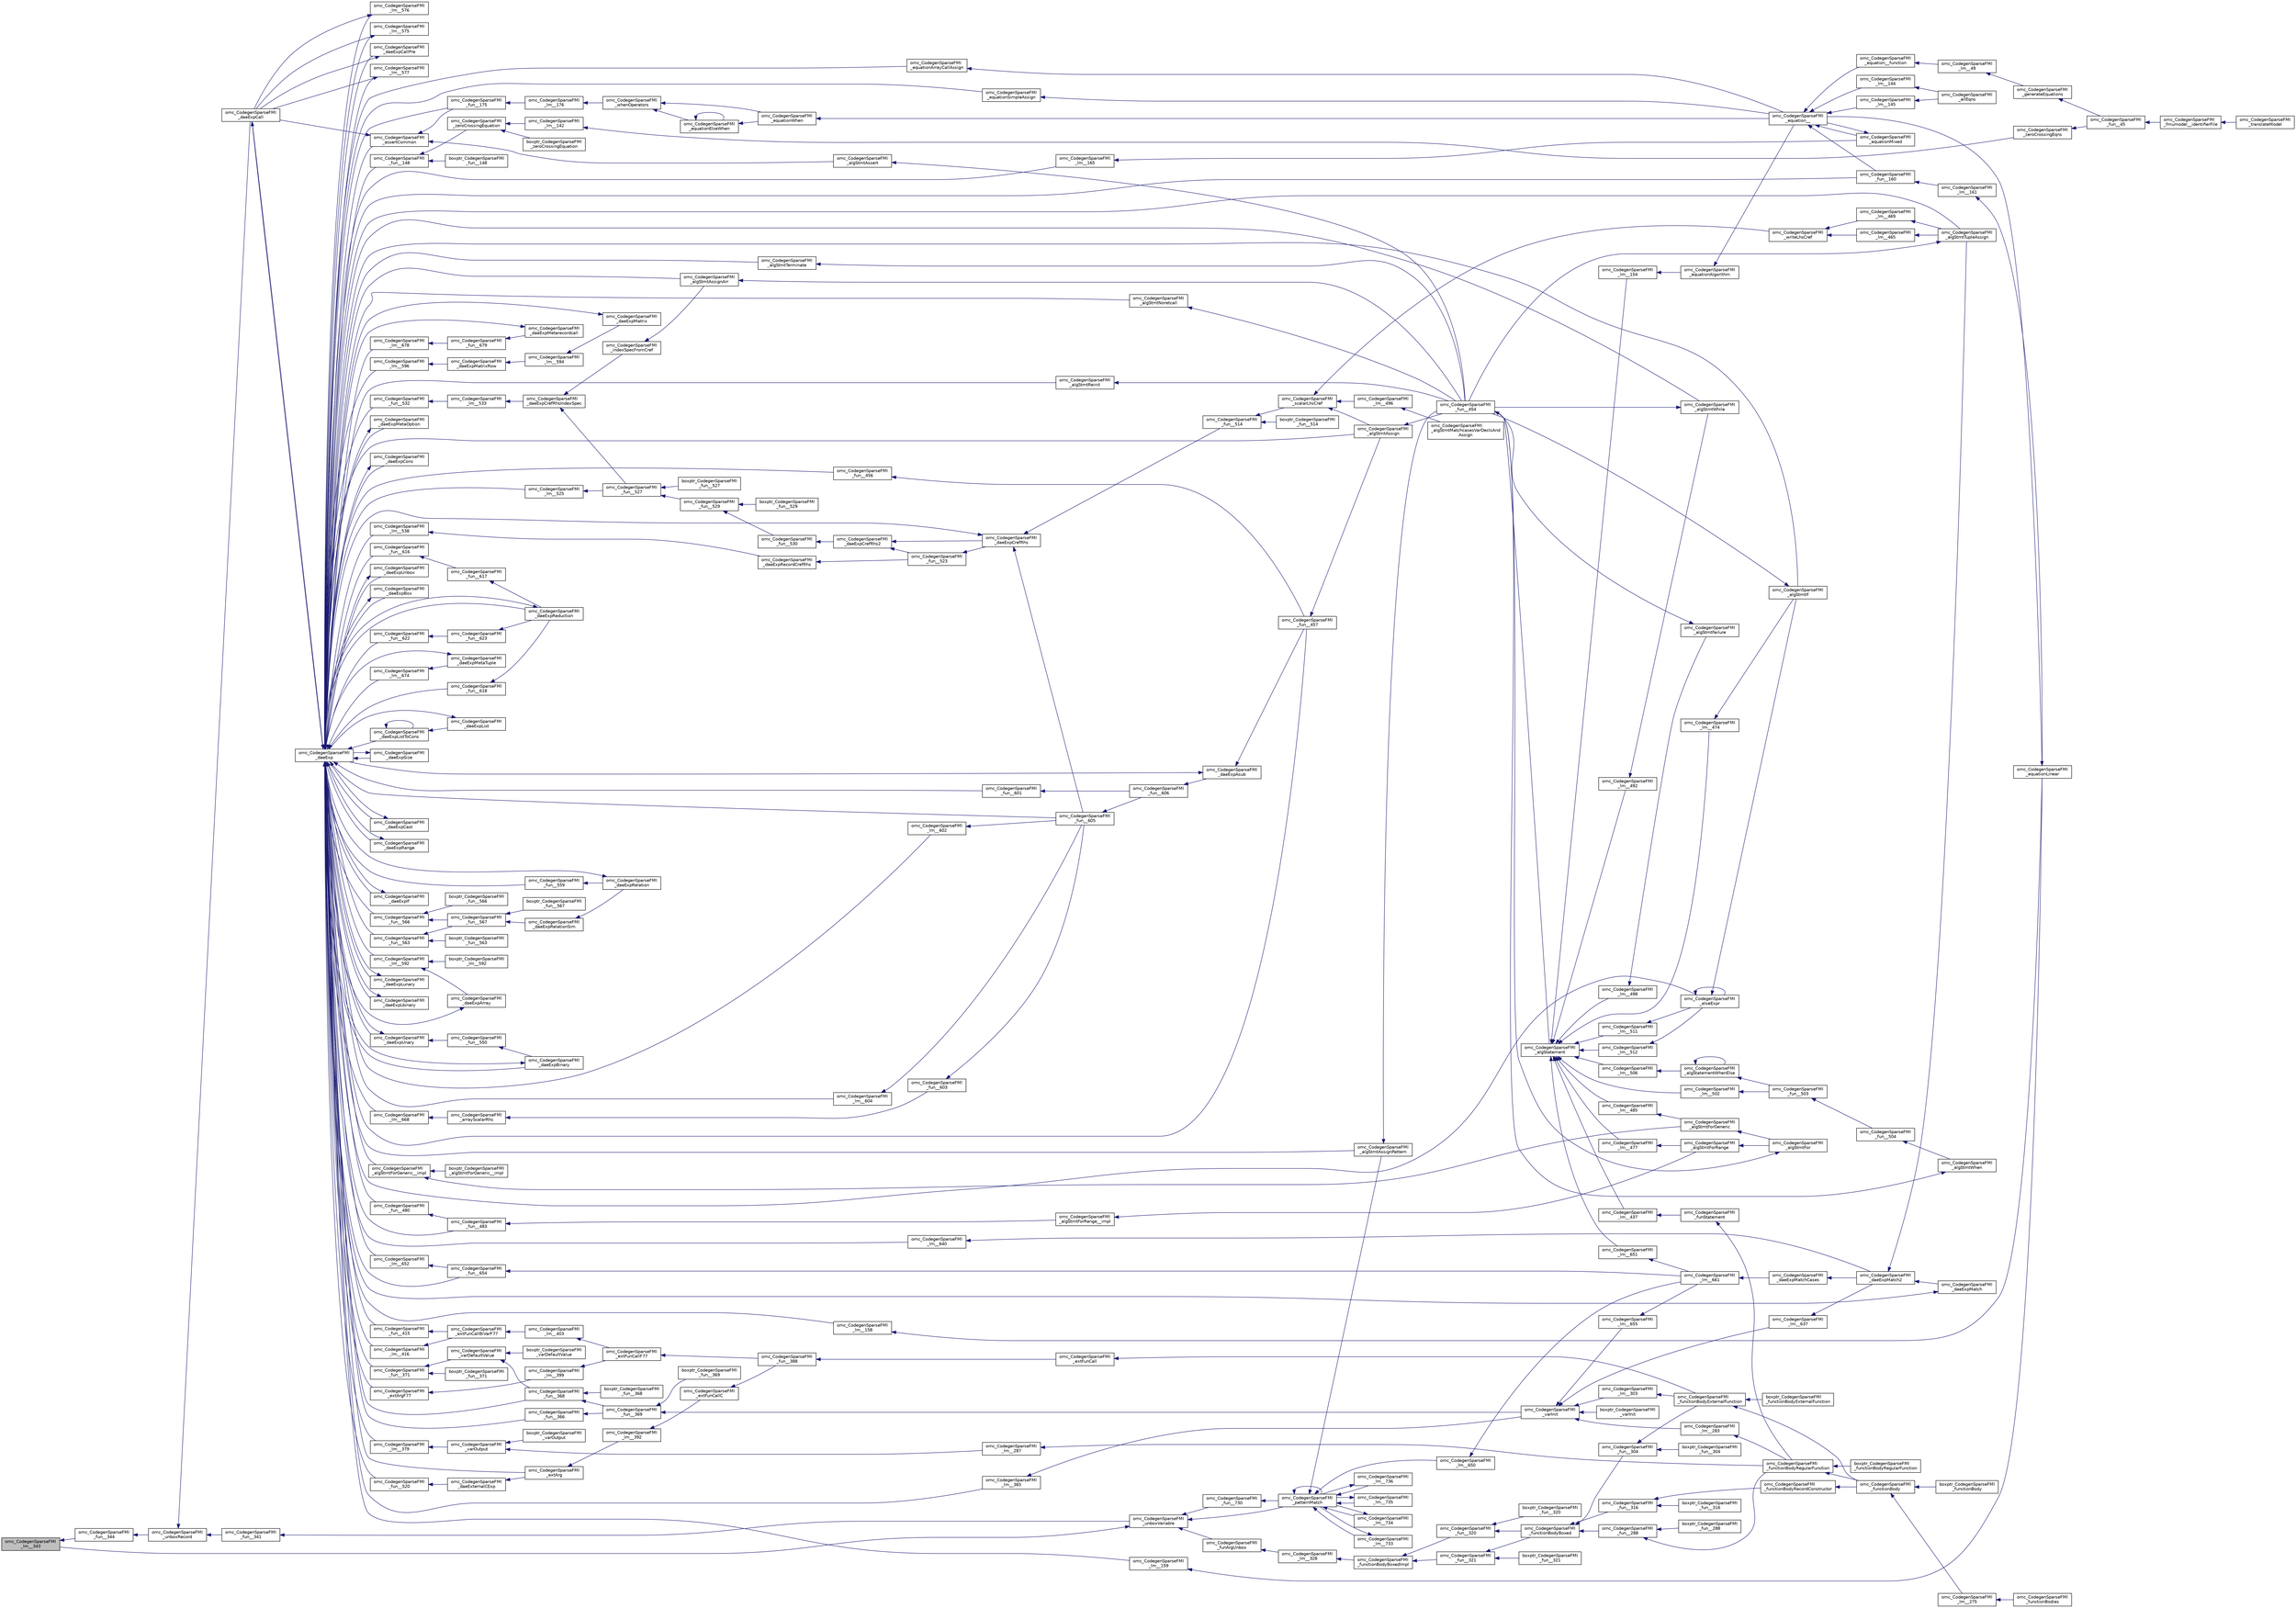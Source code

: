 digraph "omc_CodegenSparseFMI_lm__343"
{
  edge [fontname="Helvetica",fontsize="10",labelfontname="Helvetica",labelfontsize="10"];
  node [fontname="Helvetica",fontsize="10",shape=record];
  rankdir="LR";
  Node188769 [label="omc_CodegenSparseFMI\l_lm__343",height=0.2,width=0.4,color="black", fillcolor="grey75", style="filled", fontcolor="black"];
  Node188769 -> Node188770 [dir="back",color="midnightblue",fontsize="10",style="solid",fontname="Helvetica"];
  Node188770 [label="omc_CodegenSparseFMI\l_fun__344",height=0.2,width=0.4,color="black", fillcolor="white", style="filled",URL="$d1/d2e/_codegen_sparse_f_m_i_8c.html#adeea0d31a92d17725165676f64baeb88"];
  Node188770 -> Node188771 [dir="back",color="midnightblue",fontsize="10",style="solid",fontname="Helvetica"];
  Node188771 [label="omc_CodegenSparseFMI\l_unboxRecord",height=0.2,width=0.4,color="black", fillcolor="white", style="filled",URL="$da/d88/_codegen_sparse_f_m_i_8h.html#a0a292ac8dbc72f68dadcfe905a72e054"];
  Node188771 -> Node188772 [dir="back",color="midnightblue",fontsize="10",style="solid",fontname="Helvetica"];
  Node188772 [label="omc_CodegenSparseFMI\l_daeExpCall",height=0.2,width=0.4,color="black", fillcolor="white", style="filled",URL="$da/d88/_codegen_sparse_f_m_i_8h.html#a48a7b37bcd95aafb972b82321fa96aac"];
  Node188772 -> Node188773 [dir="back",color="midnightblue",fontsize="10",style="solid",fontname="Helvetica"];
  Node188773 [label="omc_CodegenSparseFMI\l_daeExp",height=0.2,width=0.4,color="black", fillcolor="white", style="filled",URL="$da/d88/_codegen_sparse_f_m_i_8h.html#ab26972f772620810838d527d8554f2ac"];
  Node188773 -> Node188774 [dir="back",color="midnightblue",fontsize="10",style="solid",fontname="Helvetica"];
  Node188774 [label="omc_CodegenSparseFMI\l_assertCommon",height=0.2,width=0.4,color="black", fillcolor="white", style="filled",URL="$da/d88/_codegen_sparse_f_m_i_8h.html#affff73cc747add47129bcbacc2d38f9a"];
  Node188774 -> Node188772 [dir="back",color="midnightblue",fontsize="10",style="solid",fontname="Helvetica"];
  Node188774 -> Node188775 [dir="back",color="midnightblue",fontsize="10",style="solid",fontname="Helvetica"];
  Node188775 [label="omc_CodegenSparseFMI\l_algStmtAssert",height=0.2,width=0.4,color="black", fillcolor="white", style="filled",URL="$da/d88/_codegen_sparse_f_m_i_8h.html#a6b429ec5152996a5f9279a3ddf6844b0"];
  Node188775 -> Node188776 [dir="back",color="midnightblue",fontsize="10",style="solid",fontname="Helvetica"];
  Node188776 [label="omc_CodegenSparseFMI\l_fun__454",height=0.2,width=0.4,color="black", fillcolor="white", style="filled",URL="$d1/d2e/_codegen_sparse_f_m_i_8c.html#a38506d8a286cdb1703e9653cec496244"];
  Node188776 -> Node188777 [dir="back",color="midnightblue",fontsize="10",style="solid",fontname="Helvetica"];
  Node188777 [label="omc_CodegenSparseFMI\l_algStatement",height=0.2,width=0.4,color="black", fillcolor="white", style="filled",URL="$da/d88/_codegen_sparse_f_m_i_8h.html#a5d1fbf810cfb458410c3f606dd4518d6"];
  Node188777 -> Node188778 [dir="back",color="midnightblue",fontsize="10",style="solid",fontname="Helvetica"];
  Node188778 [label="omc_CodegenSparseFMI\l_lm__651",height=0.2,width=0.4,color="black", fillcolor="white", style="filled",URL="$d1/d2e/_codegen_sparse_f_m_i_8c.html#a4601ee3bb7611f920e2f9c96c21fce8e"];
  Node188778 -> Node188779 [dir="back",color="midnightblue",fontsize="10",style="solid",fontname="Helvetica"];
  Node188779 [label="omc_CodegenSparseFMI\l_lm__661",height=0.2,width=0.4,color="black", fillcolor="white", style="filled",URL="$d1/d2e/_codegen_sparse_f_m_i_8c.html#af15d08c53a5b48667e16622e16e97ec5"];
  Node188779 -> Node188780 [dir="back",color="midnightblue",fontsize="10",style="solid",fontname="Helvetica"];
  Node188780 [label="omc_CodegenSparseFMI\l_daeExpMatchCases",height=0.2,width=0.4,color="black", fillcolor="white", style="filled",URL="$da/d88/_codegen_sparse_f_m_i_8h.html#a67c72be0aaa49a7a85509e1c5ab98b41"];
  Node188780 -> Node188781 [dir="back",color="midnightblue",fontsize="10",style="solid",fontname="Helvetica"];
  Node188781 [label="omc_CodegenSparseFMI\l_daeExpMatch2",height=0.2,width=0.4,color="black", fillcolor="white", style="filled",URL="$da/d88/_codegen_sparse_f_m_i_8h.html#a3d2d85eda4fc6adaf9f0a30a7a870128"];
  Node188781 -> Node188782 [dir="back",color="midnightblue",fontsize="10",style="solid",fontname="Helvetica"];
  Node188782 [label="omc_CodegenSparseFMI\l_daeExpMatch",height=0.2,width=0.4,color="black", fillcolor="white", style="filled",URL="$da/d88/_codegen_sparse_f_m_i_8h.html#a59ba01dc770311168227b0e3a87b1e1d"];
  Node188782 -> Node188773 [dir="back",color="midnightblue",fontsize="10",style="solid",fontname="Helvetica"];
  Node188781 -> Node188783 [dir="back",color="midnightblue",fontsize="10",style="solid",fontname="Helvetica"];
  Node188783 [label="omc_CodegenSparseFMI\l_algStmtTupleAssign",height=0.2,width=0.4,color="black", fillcolor="white", style="filled",URL="$da/d88/_codegen_sparse_f_m_i_8h.html#a97aeb17841cb7160e7635ac180b44c9c"];
  Node188783 -> Node188776 [dir="back",color="midnightblue",fontsize="10",style="solid",fontname="Helvetica"];
  Node188777 -> Node188784 [dir="back",color="midnightblue",fontsize="10",style="solid",fontname="Helvetica"];
  Node188784 [label="omc_CodegenSparseFMI\l_lm__512",height=0.2,width=0.4,color="black", fillcolor="white", style="filled",URL="$d1/d2e/_codegen_sparse_f_m_i_8c.html#af95888dfe83bb5057d8fd4311bb02812"];
  Node188784 -> Node188785 [dir="back",color="midnightblue",fontsize="10",style="solid",fontname="Helvetica"];
  Node188785 [label="omc_CodegenSparseFMI\l_elseExpr",height=0.2,width=0.4,color="black", fillcolor="white", style="filled",URL="$da/d88/_codegen_sparse_f_m_i_8h.html#ae02994b817886c3b7f562e9552fec536"];
  Node188785 -> Node188785 [dir="back",color="midnightblue",fontsize="10",style="solid",fontname="Helvetica"];
  Node188785 -> Node188786 [dir="back",color="midnightblue",fontsize="10",style="solid",fontname="Helvetica"];
  Node188786 [label="omc_CodegenSparseFMI\l_algStmtIf",height=0.2,width=0.4,color="black", fillcolor="white", style="filled",URL="$da/d88/_codegen_sparse_f_m_i_8h.html#aa72b2ef57d1e5ee8a926acad88bf499d"];
  Node188786 -> Node188776 [dir="back",color="midnightblue",fontsize="10",style="solid",fontname="Helvetica"];
  Node188777 -> Node188787 [dir="back",color="midnightblue",fontsize="10",style="solid",fontname="Helvetica"];
  Node188787 [label="omc_CodegenSparseFMI\l_lm__511",height=0.2,width=0.4,color="black", fillcolor="white", style="filled",URL="$d1/d2e/_codegen_sparse_f_m_i_8c.html#ab0773a7f193a1fc208023bda15bcd13e"];
  Node188787 -> Node188785 [dir="back",color="midnightblue",fontsize="10",style="solid",fontname="Helvetica"];
  Node188777 -> Node188788 [dir="back",color="midnightblue",fontsize="10",style="solid",fontname="Helvetica"];
  Node188788 [label="omc_CodegenSparseFMI\l_lm__506",height=0.2,width=0.4,color="black", fillcolor="white", style="filled",URL="$d1/d2e/_codegen_sparse_f_m_i_8c.html#ab9c484cbc52677b6df8e8fb6df621cc0"];
  Node188788 -> Node188789 [dir="back",color="midnightblue",fontsize="10",style="solid",fontname="Helvetica"];
  Node188789 [label="omc_CodegenSparseFMI\l_algStatementWhenElse",height=0.2,width=0.4,color="black", fillcolor="white", style="filled",URL="$da/d88/_codegen_sparse_f_m_i_8h.html#a55c70c95b005ab4e4a668af539875303"];
  Node188789 -> Node188789 [dir="back",color="midnightblue",fontsize="10",style="solid",fontname="Helvetica"];
  Node188789 -> Node188790 [dir="back",color="midnightblue",fontsize="10",style="solid",fontname="Helvetica"];
  Node188790 [label="omc_CodegenSparseFMI\l_fun__503",height=0.2,width=0.4,color="black", fillcolor="white", style="filled",URL="$d1/d2e/_codegen_sparse_f_m_i_8c.html#a2f60622244298e4d41f2a4f51d7b6875"];
  Node188790 -> Node188791 [dir="back",color="midnightblue",fontsize="10",style="solid",fontname="Helvetica"];
  Node188791 [label="omc_CodegenSparseFMI\l_fun__504",height=0.2,width=0.4,color="black", fillcolor="white", style="filled",URL="$d1/d2e/_codegen_sparse_f_m_i_8c.html#a34c708458b1cf12fb6f5f8b4d739cfd1"];
  Node188791 -> Node188792 [dir="back",color="midnightblue",fontsize="10",style="solid",fontname="Helvetica"];
  Node188792 [label="omc_CodegenSparseFMI\l_algStmtWhen",height=0.2,width=0.4,color="black", fillcolor="white", style="filled",URL="$da/d88/_codegen_sparse_f_m_i_8h.html#a1045cff030f158d7beb1890107038b8d"];
  Node188792 -> Node188776 [dir="back",color="midnightblue",fontsize="10",style="solid",fontname="Helvetica"];
  Node188777 -> Node188793 [dir="back",color="midnightblue",fontsize="10",style="solid",fontname="Helvetica"];
  Node188793 [label="omc_CodegenSparseFMI\l_lm__502",height=0.2,width=0.4,color="black", fillcolor="white", style="filled",URL="$d1/d2e/_codegen_sparse_f_m_i_8c.html#a7b108abc44b96cb6c9ed48e243a90fad"];
  Node188793 -> Node188790 [dir="back",color="midnightblue",fontsize="10",style="solid",fontname="Helvetica"];
  Node188777 -> Node188794 [dir="back",color="midnightblue",fontsize="10",style="solid",fontname="Helvetica"];
  Node188794 [label="omc_CodegenSparseFMI\l_lm__498",height=0.2,width=0.4,color="black", fillcolor="white", style="filled",URL="$d1/d2e/_codegen_sparse_f_m_i_8c.html#a9a587324a76d2a404951bc9b392ed5cb"];
  Node188794 -> Node188795 [dir="back",color="midnightblue",fontsize="10",style="solid",fontname="Helvetica"];
  Node188795 [label="omc_CodegenSparseFMI\l_algStmtFailure",height=0.2,width=0.4,color="black", fillcolor="white", style="filled",URL="$da/d88/_codegen_sparse_f_m_i_8h.html#ad11b2d0a665f24fbe809721a52d58392"];
  Node188795 -> Node188776 [dir="back",color="midnightblue",fontsize="10",style="solid",fontname="Helvetica"];
  Node188777 -> Node188796 [dir="back",color="midnightblue",fontsize="10",style="solid",fontname="Helvetica"];
  Node188796 [label="omc_CodegenSparseFMI\l_lm__492",height=0.2,width=0.4,color="black", fillcolor="white", style="filled",URL="$d1/d2e/_codegen_sparse_f_m_i_8c.html#a72ef5dd5785e8cfbae898a4957299174"];
  Node188796 -> Node188797 [dir="back",color="midnightblue",fontsize="10",style="solid",fontname="Helvetica"];
  Node188797 [label="omc_CodegenSparseFMI\l_algStmtWhile",height=0.2,width=0.4,color="black", fillcolor="white", style="filled",URL="$da/d88/_codegen_sparse_f_m_i_8h.html#a737e817657aa616db460e3a97c2e3107"];
  Node188797 -> Node188776 [dir="back",color="midnightblue",fontsize="10",style="solid",fontname="Helvetica"];
  Node188777 -> Node188798 [dir="back",color="midnightblue",fontsize="10",style="solid",fontname="Helvetica"];
  Node188798 [label="omc_CodegenSparseFMI\l_lm__485",height=0.2,width=0.4,color="black", fillcolor="white", style="filled",URL="$d1/d2e/_codegen_sparse_f_m_i_8c.html#aaee69379b676eacca1ab73ffa0291eea"];
  Node188798 -> Node188799 [dir="back",color="midnightblue",fontsize="10",style="solid",fontname="Helvetica"];
  Node188799 [label="omc_CodegenSparseFMI\l_algStmtForGeneric",height=0.2,width=0.4,color="black", fillcolor="white", style="filled",URL="$da/d88/_codegen_sparse_f_m_i_8h.html#a15ee44d2afe47cb6295a4d916b0ca7a1"];
  Node188799 -> Node188800 [dir="back",color="midnightblue",fontsize="10",style="solid",fontname="Helvetica"];
  Node188800 [label="omc_CodegenSparseFMI\l_algStmtFor",height=0.2,width=0.4,color="black", fillcolor="white", style="filled",URL="$da/d88/_codegen_sparse_f_m_i_8h.html#a4a85a211bdd342c5634f687ac8530821"];
  Node188800 -> Node188776 [dir="back",color="midnightblue",fontsize="10",style="solid",fontname="Helvetica"];
  Node188777 -> Node188801 [dir="back",color="midnightblue",fontsize="10",style="solid",fontname="Helvetica"];
  Node188801 [label="omc_CodegenSparseFMI\l_lm__477",height=0.2,width=0.4,color="black", fillcolor="white", style="filled",URL="$d1/d2e/_codegen_sparse_f_m_i_8c.html#a2f9a22c9a97ca26efa4457a52c8310c9"];
  Node188801 -> Node188802 [dir="back",color="midnightblue",fontsize="10",style="solid",fontname="Helvetica"];
  Node188802 [label="omc_CodegenSparseFMI\l_algStmtForRange",height=0.2,width=0.4,color="black", fillcolor="white", style="filled",URL="$da/d88/_codegen_sparse_f_m_i_8h.html#aec1da676936e15ede37d5d7df69bd5d3"];
  Node188802 -> Node188800 [dir="back",color="midnightblue",fontsize="10",style="solid",fontname="Helvetica"];
  Node188777 -> Node188803 [dir="back",color="midnightblue",fontsize="10",style="solid",fontname="Helvetica"];
  Node188803 [label="omc_CodegenSparseFMI\l_lm__474",height=0.2,width=0.4,color="black", fillcolor="white", style="filled",URL="$d1/d2e/_codegen_sparse_f_m_i_8c.html#a39706f1a079b0966689768a75ddc77b3"];
  Node188803 -> Node188786 [dir="back",color="midnightblue",fontsize="10",style="solid",fontname="Helvetica"];
  Node188777 -> Node188804 [dir="back",color="midnightblue",fontsize="10",style="solid",fontname="Helvetica"];
  Node188804 [label="omc_CodegenSparseFMI\l_lm__437",height=0.2,width=0.4,color="black", fillcolor="white", style="filled",URL="$d1/d2e/_codegen_sparse_f_m_i_8c.html#a1bcb8bb8090787c8cfad3cc233eb2cbb"];
  Node188804 -> Node188805 [dir="back",color="midnightblue",fontsize="10",style="solid",fontname="Helvetica"];
  Node188805 [label="omc_CodegenSparseFMI\l_funStatement",height=0.2,width=0.4,color="black", fillcolor="white", style="filled",URL="$da/d88/_codegen_sparse_f_m_i_8h.html#a6011fbd6700693d91a736f67f7cd333a"];
  Node188805 -> Node188806 [dir="back",color="midnightblue",fontsize="10",style="solid",fontname="Helvetica"];
  Node188806 [label="omc_CodegenSparseFMI\l_functionBodyRegularFunction",height=0.2,width=0.4,color="black", fillcolor="white", style="filled",URL="$da/d88/_codegen_sparse_f_m_i_8h.html#a35f588d60d8560ad7c541738fc9bc5d0"];
  Node188806 -> Node188807 [dir="back",color="midnightblue",fontsize="10",style="solid",fontname="Helvetica"];
  Node188807 [label="boxptr_CodegenSparseFMI\l_functionBodyRegularFunction",height=0.2,width=0.4,color="black", fillcolor="white", style="filled",URL="$da/d88/_codegen_sparse_f_m_i_8h.html#ad0cd59d6ca1bf8ab02b015f235daadf1"];
  Node188806 -> Node188808 [dir="back",color="midnightblue",fontsize="10",style="solid",fontname="Helvetica"];
  Node188808 [label="omc_CodegenSparseFMI\l_functionBody",height=0.2,width=0.4,color="black", fillcolor="white", style="filled",URL="$da/d88/_codegen_sparse_f_m_i_8h.html#a8326dd08d50f77b343a0b1e9fdee90d6"];
  Node188808 -> Node188809 [dir="back",color="midnightblue",fontsize="10",style="solid",fontname="Helvetica"];
  Node188809 [label="boxptr_CodegenSparseFMI\l_functionBody",height=0.2,width=0.4,color="black", fillcolor="white", style="filled",URL="$da/d88/_codegen_sparse_f_m_i_8h.html#a1450c37977ff46f0a318f1740d46b3a2"];
  Node188808 -> Node188810 [dir="back",color="midnightblue",fontsize="10",style="solid",fontname="Helvetica"];
  Node188810 [label="omc_CodegenSparseFMI\l_lm__275",height=0.2,width=0.4,color="black", fillcolor="white", style="filled",URL="$d1/d2e/_codegen_sparse_f_m_i_8c.html#afa6f1fb10983410b266344362bafabb7"];
  Node188810 -> Node188811 [dir="back",color="midnightblue",fontsize="10",style="solid",fontname="Helvetica"];
  Node188811 [label="omc_CodegenSparseFMI\l_functionBodies",height=0.2,width=0.4,color="black", fillcolor="white", style="filled",URL="$da/d88/_codegen_sparse_f_m_i_8h.html#ad5d463f801d993e3be31d7c8963771af"];
  Node188777 -> Node188812 [dir="back",color="midnightblue",fontsize="10",style="solid",fontname="Helvetica"];
  Node188812 [label="omc_CodegenSparseFMI\l_lm__154",height=0.2,width=0.4,color="black", fillcolor="white", style="filled",URL="$d1/d2e/_codegen_sparse_f_m_i_8c.html#a1572fc969206bf7560bccaad1883519a"];
  Node188812 -> Node188813 [dir="back",color="midnightblue",fontsize="10",style="solid",fontname="Helvetica"];
  Node188813 [label="omc_CodegenSparseFMI\l_equationAlgorithm",height=0.2,width=0.4,color="black", fillcolor="white", style="filled",URL="$da/d88/_codegen_sparse_f_m_i_8h.html#adc1144a1e01b13d32f1cd272edef769f"];
  Node188813 -> Node188814 [dir="back",color="midnightblue",fontsize="10",style="solid",fontname="Helvetica"];
  Node188814 [label="omc_CodegenSparseFMI\l_equation__",height=0.2,width=0.4,color="black", fillcolor="white", style="filled",URL="$da/d88/_codegen_sparse_f_m_i_8h.html#a99f4c0cb745d02faf3615bcda104a18a"];
  Node188814 -> Node188815 [dir="back",color="midnightblue",fontsize="10",style="solid",fontname="Helvetica"];
  Node188815 [label="omc_CodegenSparseFMI\l_equationMixed",height=0.2,width=0.4,color="black", fillcolor="white", style="filled",URL="$da/d88/_codegen_sparse_f_m_i_8h.html#ac29f9768bd0d77a3e1e85ee8d33113f2"];
  Node188815 -> Node188814 [dir="back",color="midnightblue",fontsize="10",style="solid",fontname="Helvetica"];
  Node188814 -> Node188816 [dir="back",color="midnightblue",fontsize="10",style="solid",fontname="Helvetica"];
  Node188816 [label="omc_CodegenSparseFMI\l_fun__160",height=0.2,width=0.4,color="black", fillcolor="white", style="filled",URL="$d1/d2e/_codegen_sparse_f_m_i_8c.html#ae706b7e1daac9ecce083bb0f153c4537"];
  Node188816 -> Node188817 [dir="back",color="midnightblue",fontsize="10",style="solid",fontname="Helvetica"];
  Node188817 [label="omc_CodegenSparseFMI\l_lm__161",height=0.2,width=0.4,color="black", fillcolor="white", style="filled",URL="$d1/d2e/_codegen_sparse_f_m_i_8c.html#afef10b15667b5fa348e2e5474100a059"];
  Node188817 -> Node188818 [dir="back",color="midnightblue",fontsize="10",style="solid",fontname="Helvetica"];
  Node188818 [label="omc_CodegenSparseFMI\l_equationLinear",height=0.2,width=0.4,color="black", fillcolor="white", style="filled",URL="$da/d88/_codegen_sparse_f_m_i_8h.html#ae8ae758cee8e51f80c69f273ea2dead4"];
  Node188818 -> Node188814 [dir="back",color="midnightblue",fontsize="10",style="solid",fontname="Helvetica"];
  Node188814 -> Node188819 [dir="back",color="midnightblue",fontsize="10",style="solid",fontname="Helvetica"];
  Node188819 [label="omc_CodegenSparseFMI\l_lm__145",height=0.2,width=0.4,color="black", fillcolor="white", style="filled",URL="$d1/d2e/_codegen_sparse_f_m_i_8c.html#a482b9fe4a2cf1170ba37c04cbeeba56b"];
  Node188819 -> Node188820 [dir="back",color="midnightblue",fontsize="10",style="solid",fontname="Helvetica"];
  Node188820 [label="omc_CodegenSparseFMI\l_allEqns",height=0.2,width=0.4,color="black", fillcolor="white", style="filled",URL="$da/d88/_codegen_sparse_f_m_i_8h.html#a94fa0652e8d98e8869394cc988af391b"];
  Node188814 -> Node188821 [dir="back",color="midnightblue",fontsize="10",style="solid",fontname="Helvetica"];
  Node188821 [label="omc_CodegenSparseFMI\l_lm__144",height=0.2,width=0.4,color="black", fillcolor="white", style="filled",URL="$d1/d2e/_codegen_sparse_f_m_i_8c.html#a53bc84287c3730b73c523380ca378dcf"];
  Node188821 -> Node188820 [dir="back",color="midnightblue",fontsize="10",style="solid",fontname="Helvetica"];
  Node188814 -> Node188822 [dir="back",color="midnightblue",fontsize="10",style="solid",fontname="Helvetica"];
  Node188822 [label="omc_CodegenSparseFMI\l_equation__function",height=0.2,width=0.4,color="black", fillcolor="white", style="filled",URL="$da/d88/_codegen_sparse_f_m_i_8h.html#a3b6d78478d2920ade27380933feef664"];
  Node188822 -> Node188823 [dir="back",color="midnightblue",fontsize="10",style="solid",fontname="Helvetica"];
  Node188823 [label="omc_CodegenSparseFMI\l_lm__49",height=0.2,width=0.4,color="black", fillcolor="white", style="filled",URL="$d1/d2e/_codegen_sparse_f_m_i_8c.html#afd950130e5951ce5d9b078504b8e5445"];
  Node188823 -> Node188824 [dir="back",color="midnightblue",fontsize="10",style="solid",fontname="Helvetica"];
  Node188824 [label="omc_CodegenSparseFMI\l_generateEquations",height=0.2,width=0.4,color="black", fillcolor="white", style="filled",URL="$da/d88/_codegen_sparse_f_m_i_8h.html#a944e50c37aa93fa6e9c540a7d9a7f671"];
  Node188824 -> Node188825 [dir="back",color="midnightblue",fontsize="10",style="solid",fontname="Helvetica"];
  Node188825 [label="omc_CodegenSparseFMI\l_fun__45",height=0.2,width=0.4,color="black", fillcolor="white", style="filled",URL="$d1/d2e/_codegen_sparse_f_m_i_8c.html#a33c397eee4567dbaf5269d88f9ea50f2"];
  Node188825 -> Node188826 [dir="back",color="midnightblue",fontsize="10",style="solid",fontname="Helvetica"];
  Node188826 [label="omc_CodegenSparseFMI\l_fmumodel__identifierFile",height=0.2,width=0.4,color="black", fillcolor="white", style="filled",URL="$da/d88/_codegen_sparse_f_m_i_8h.html#a0d704247081fbb1f268bdd5ae5d7f3f3"];
  Node188826 -> Node188827 [dir="back",color="midnightblue",fontsize="10",style="solid",fontname="Helvetica"];
  Node188827 [label="omc_CodegenSparseFMI\l_translateModel",height=0.2,width=0.4,color="black", fillcolor="white", style="filled",URL="$da/d88/_codegen_sparse_f_m_i_8h.html#a6e115544fcae7968ab9fa00a0ea17b1d"];
  Node188774 -> Node188828 [dir="back",color="midnightblue",fontsize="10",style="solid",fontname="Helvetica"];
  Node188828 [label="omc_CodegenSparseFMI\l_fun__175",height=0.2,width=0.4,color="black", fillcolor="white", style="filled",URL="$d1/d2e/_codegen_sparse_f_m_i_8c.html#ae71d3dbce84027f4da25d630128e9f06"];
  Node188828 -> Node188829 [dir="back",color="midnightblue",fontsize="10",style="solid",fontname="Helvetica"];
  Node188829 [label="omc_CodegenSparseFMI\l_lm__176",height=0.2,width=0.4,color="black", fillcolor="white", style="filled",URL="$d1/d2e/_codegen_sparse_f_m_i_8c.html#a3aab67e796da3718ac21ae4e0b10522b"];
  Node188829 -> Node188830 [dir="back",color="midnightblue",fontsize="10",style="solid",fontname="Helvetica"];
  Node188830 [label="omc_CodegenSparseFMI\l_whenOperators",height=0.2,width=0.4,color="black", fillcolor="white", style="filled",URL="$da/d88/_codegen_sparse_f_m_i_8h.html#aaa56a6cbe937c9e43604fbefcddc43d4"];
  Node188830 -> Node188831 [dir="back",color="midnightblue",fontsize="10",style="solid",fontname="Helvetica"];
  Node188831 [label="omc_CodegenSparseFMI\l_equationElseWhen",height=0.2,width=0.4,color="black", fillcolor="white", style="filled",URL="$da/d88/_codegen_sparse_f_m_i_8h.html#a9252f94be6a8d4db5d542a2a30867d21"];
  Node188831 -> Node188831 [dir="back",color="midnightblue",fontsize="10",style="solid",fontname="Helvetica"];
  Node188831 -> Node188832 [dir="back",color="midnightblue",fontsize="10",style="solid",fontname="Helvetica"];
  Node188832 [label="omc_CodegenSparseFMI\l_equationWhen",height=0.2,width=0.4,color="black", fillcolor="white", style="filled",URL="$da/d88/_codegen_sparse_f_m_i_8h.html#a182b50d619540de019adbeb9053f85d2"];
  Node188832 -> Node188814 [dir="back",color="midnightblue",fontsize="10",style="solid",fontname="Helvetica"];
  Node188830 -> Node188832 [dir="back",color="midnightblue",fontsize="10",style="solid",fontname="Helvetica"];
  Node188773 -> Node188833 [dir="back",color="midnightblue",fontsize="10",style="solid",fontname="Helvetica"];
  Node188833 [label="omc_CodegenSparseFMI\l_algStmtAssignPattern",height=0.2,width=0.4,color="black", fillcolor="white", style="filled",URL="$da/d88/_codegen_sparse_f_m_i_8h.html#aa769cf6a279946c8484ba60efafa1bc7"];
  Node188833 -> Node188776 [dir="back",color="midnightblue",fontsize="10",style="solid",fontname="Helvetica"];
  Node188773 -> Node188834 [dir="back",color="midnightblue",fontsize="10",style="solid",fontname="Helvetica"];
  Node188834 [label="omc_CodegenSparseFMI\l_lm__678",height=0.2,width=0.4,color="black", fillcolor="white", style="filled",URL="$d1/d2e/_codegen_sparse_f_m_i_8c.html#a128c47290974b3ffbcea043e82979943"];
  Node188834 -> Node188835 [dir="back",color="midnightblue",fontsize="10",style="solid",fontname="Helvetica"];
  Node188835 [label="omc_CodegenSparseFMI\l_fun__679",height=0.2,width=0.4,color="black", fillcolor="white", style="filled",URL="$d1/d2e/_codegen_sparse_f_m_i_8c.html#a2365ba198f39b872daa06cc5d23c6252"];
  Node188835 -> Node188836 [dir="back",color="midnightblue",fontsize="10",style="solid",fontname="Helvetica"];
  Node188836 [label="omc_CodegenSparseFMI\l_daeExpMetarecordcall",height=0.2,width=0.4,color="black", fillcolor="white", style="filled",URL="$da/d88/_codegen_sparse_f_m_i_8h.html#af4d3cdaeb7380d8a65146e12030c5c0e"];
  Node188836 -> Node188773 [dir="back",color="midnightblue",fontsize="10",style="solid",fontname="Helvetica"];
  Node188773 -> Node188837 [dir="back",color="midnightblue",fontsize="10",style="solid",fontname="Helvetica"];
  Node188837 [label="omc_CodegenSparseFMI\l_daeExpMetaOption",height=0.2,width=0.4,color="black", fillcolor="white", style="filled",URL="$da/d88/_codegen_sparse_f_m_i_8h.html#ae536b39241762561555271004c37440e"];
  Node188837 -> Node188773 [dir="back",color="midnightblue",fontsize="10",style="solid",fontname="Helvetica"];
  Node188773 -> Node188838 [dir="back",color="midnightblue",fontsize="10",style="solid",fontname="Helvetica"];
  Node188838 [label="omc_CodegenSparseFMI\l_lm__674",height=0.2,width=0.4,color="black", fillcolor="white", style="filled",URL="$d1/d2e/_codegen_sparse_f_m_i_8c.html#ad52f1b672015908228e495a9b9ff40ca"];
  Node188838 -> Node188839 [dir="back",color="midnightblue",fontsize="10",style="solid",fontname="Helvetica"];
  Node188839 [label="omc_CodegenSparseFMI\l_daeExpMetaTuple",height=0.2,width=0.4,color="black", fillcolor="white", style="filled",URL="$da/d88/_codegen_sparse_f_m_i_8h.html#a37dab4d4c7bc7fd838505c060a8b9049"];
  Node188839 -> Node188773 [dir="back",color="midnightblue",fontsize="10",style="solid",fontname="Helvetica"];
  Node188773 -> Node188840 [dir="back",color="midnightblue",fontsize="10",style="solid",fontname="Helvetica"];
  Node188840 [label="omc_CodegenSparseFMI\l_daeExpCons",height=0.2,width=0.4,color="black", fillcolor="white", style="filled",URL="$da/d88/_codegen_sparse_f_m_i_8h.html#ab881b9f7dbddb69fe91bb74c9c5c54c1"];
  Node188840 -> Node188773 [dir="back",color="midnightblue",fontsize="10",style="solid",fontname="Helvetica"];
  Node188773 -> Node188841 [dir="back",color="midnightblue",fontsize="10",style="solid",fontname="Helvetica"];
  Node188841 [label="omc_CodegenSparseFMI\l_daeExpListToCons",height=0.2,width=0.4,color="black", fillcolor="white", style="filled",URL="$da/d88/_codegen_sparse_f_m_i_8h.html#a1d1ae6cb82e69292e58b8c65e002ea55"];
  Node188841 -> Node188841 [dir="back",color="midnightblue",fontsize="10",style="solid",fontname="Helvetica"];
  Node188841 -> Node188842 [dir="back",color="midnightblue",fontsize="10",style="solid",fontname="Helvetica"];
  Node188842 [label="omc_CodegenSparseFMI\l_daeExpList",height=0.2,width=0.4,color="black", fillcolor="white", style="filled",URL="$da/d88/_codegen_sparse_f_m_i_8h.html#a2f666b582c610d5c8b23988ecba9664b"];
  Node188842 -> Node188773 [dir="back",color="midnightblue",fontsize="10",style="solid",fontname="Helvetica"];
  Node188773 -> Node188843 [dir="back",color="midnightblue",fontsize="10",style="solid",fontname="Helvetica"];
  Node188843 [label="omc_CodegenSparseFMI\l_lm__668",height=0.2,width=0.4,color="black", fillcolor="white", style="filled",URL="$d1/d2e/_codegen_sparse_f_m_i_8c.html#a76351725b41da0af498aadf54b92c275"];
  Node188843 -> Node188844 [dir="back",color="midnightblue",fontsize="10",style="solid",fontname="Helvetica"];
  Node188844 [label="omc_CodegenSparseFMI\l_arrayScalarRhs",height=0.2,width=0.4,color="black", fillcolor="white", style="filled",URL="$da/d88/_codegen_sparse_f_m_i_8h.html#ab4de96fd8fb5647ef325ca122a4753f3"];
  Node188844 -> Node188845 [dir="back",color="midnightblue",fontsize="10",style="solid",fontname="Helvetica"];
  Node188845 [label="omc_CodegenSparseFMI\l_fun__603",height=0.2,width=0.4,color="black", fillcolor="white", style="filled",URL="$d1/d2e/_codegen_sparse_f_m_i_8c.html#adbd2857da6df0e479b3bd77c5b7a8f7d"];
  Node188845 -> Node188846 [dir="back",color="midnightblue",fontsize="10",style="solid",fontname="Helvetica"];
  Node188846 [label="omc_CodegenSparseFMI\l_fun__605",height=0.2,width=0.4,color="black", fillcolor="white", style="filled",URL="$d1/d2e/_codegen_sparse_f_m_i_8c.html#a9bd0f333ed74be93d8bd6468cde56736"];
  Node188846 -> Node188847 [dir="back",color="midnightblue",fontsize="10",style="solid",fontname="Helvetica"];
  Node188847 [label="omc_CodegenSparseFMI\l_fun__606",height=0.2,width=0.4,color="black", fillcolor="white", style="filled",URL="$d1/d2e/_codegen_sparse_f_m_i_8c.html#a57e7ee8cc6cf0e5de142a92a92caf6d0"];
  Node188847 -> Node188848 [dir="back",color="midnightblue",fontsize="10",style="solid",fontname="Helvetica"];
  Node188848 [label="omc_CodegenSparseFMI\l_daeExpAsub",height=0.2,width=0.4,color="black", fillcolor="white", style="filled",URL="$da/d88/_codegen_sparse_f_m_i_8h.html#ab042430b0f630bd548c9122206a41a76"];
  Node188848 -> Node188773 [dir="back",color="midnightblue",fontsize="10",style="solid",fontname="Helvetica"];
  Node188848 -> Node188849 [dir="back",color="midnightblue",fontsize="10",style="solid",fontname="Helvetica"];
  Node188849 [label="omc_CodegenSparseFMI\l_fun__457",height=0.2,width=0.4,color="black", fillcolor="white", style="filled",URL="$d1/d2e/_codegen_sparse_f_m_i_8c.html#a9a66843f2c8f85ed8a0e89829eadf41b"];
  Node188849 -> Node188850 [dir="back",color="midnightblue",fontsize="10",style="solid",fontname="Helvetica"];
  Node188850 [label="omc_CodegenSparseFMI\l_algStmtAssign",height=0.2,width=0.4,color="black", fillcolor="white", style="filled",URL="$da/d88/_codegen_sparse_f_m_i_8h.html#a1c3cbb22c2453d6b93e5a19e87126639"];
  Node188850 -> Node188776 [dir="back",color="midnightblue",fontsize="10",style="solid",fontname="Helvetica"];
  Node188773 -> Node188851 [dir="back",color="midnightblue",fontsize="10",style="solid",fontname="Helvetica"];
  Node188851 [label="omc_CodegenSparseFMI\l_daeExpUnbox",height=0.2,width=0.4,color="black", fillcolor="white", style="filled",URL="$da/d88/_codegen_sparse_f_m_i_8h.html#ad8a93ec5bfec6454d268e95a82bf96b8"];
  Node188851 -> Node188773 [dir="back",color="midnightblue",fontsize="10",style="solid",fontname="Helvetica"];
  Node188773 -> Node188852 [dir="back",color="midnightblue",fontsize="10",style="solid",fontname="Helvetica"];
  Node188852 [label="omc_CodegenSparseFMI\l_daeExpBox",height=0.2,width=0.4,color="black", fillcolor="white", style="filled",URL="$da/d88/_codegen_sparse_f_m_i_8h.html#a39dc1615a535b01d20db9b87fc607d3c"];
  Node188852 -> Node188773 [dir="back",color="midnightblue",fontsize="10",style="solid",fontname="Helvetica"];
  Node188773 -> Node188853 [dir="back",color="midnightblue",fontsize="10",style="solid",fontname="Helvetica"];
  Node188853 [label="omc_CodegenSparseFMI\l_fun__654",height=0.2,width=0.4,color="black", fillcolor="white", style="filled",URL="$d1/d2e/_codegen_sparse_f_m_i_8c.html#a779418d021f2bf6e5e05257271d6512f"];
  Node188853 -> Node188779 [dir="back",color="midnightblue",fontsize="10",style="solid",fontname="Helvetica"];
  Node188773 -> Node188854 [dir="back",color="midnightblue",fontsize="10",style="solid",fontname="Helvetica"];
  Node188854 [label="omc_CodegenSparseFMI\l_lm__652",height=0.2,width=0.4,color="black", fillcolor="white", style="filled",URL="$d1/d2e/_codegen_sparse_f_m_i_8c.html#afb77daba20dc13d99f8916228d277ad2"];
  Node188854 -> Node188853 [dir="back",color="midnightblue",fontsize="10",style="solid",fontname="Helvetica"];
  Node188773 -> Node188855 [dir="back",color="midnightblue",fontsize="10",style="solid",fontname="Helvetica"];
  Node188855 [label="omc_CodegenSparseFMI\l_lm__640",height=0.2,width=0.4,color="black", fillcolor="white", style="filled",URL="$d1/d2e/_codegen_sparse_f_m_i_8c.html#ab7ae5141c274871c57b0fb912e7ddaf7"];
  Node188855 -> Node188781 [dir="back",color="midnightblue",fontsize="10",style="solid",fontname="Helvetica"];
  Node188773 -> Node188856 [dir="back",color="midnightblue",fontsize="10",style="solid",fontname="Helvetica"];
  Node188856 [label="omc_CodegenSparseFMI\l_daeExpReduction",height=0.2,width=0.4,color="black", fillcolor="white", style="filled",URL="$da/d88/_codegen_sparse_f_m_i_8h.html#a215e1cfa638090eb2c87b8d31be99cf0"];
  Node188856 -> Node188773 [dir="back",color="midnightblue",fontsize="10",style="solid",fontname="Helvetica"];
  Node188773 -> Node188857 [dir="back",color="midnightblue",fontsize="10",style="solid",fontname="Helvetica"];
  Node188857 [label="omc_CodegenSparseFMI\l_fun__622",height=0.2,width=0.4,color="black", fillcolor="white", style="filled",URL="$d1/d2e/_codegen_sparse_f_m_i_8c.html#ae5c95b0ba06e68ed18a5d60da4cda046"];
  Node188857 -> Node188858 [dir="back",color="midnightblue",fontsize="10",style="solid",fontname="Helvetica"];
  Node188858 [label="omc_CodegenSparseFMI\l_fun__623",height=0.2,width=0.4,color="black", fillcolor="white", style="filled",URL="$d1/d2e/_codegen_sparse_f_m_i_8c.html#ad252a6b0c4628a8f587fbfdf6b702226"];
  Node188858 -> Node188856 [dir="back",color="midnightblue",fontsize="10",style="solid",fontname="Helvetica"];
  Node188773 -> Node188859 [dir="back",color="midnightblue",fontsize="10",style="solid",fontname="Helvetica"];
  Node188859 [label="omc_CodegenSparseFMI\l_fun__618",height=0.2,width=0.4,color="black", fillcolor="white", style="filled",URL="$d1/d2e/_codegen_sparse_f_m_i_8c.html#a6b9efcf5bb1e83e9d6d64821e5b15530"];
  Node188859 -> Node188856 [dir="back",color="midnightblue",fontsize="10",style="solid",fontname="Helvetica"];
  Node188773 -> Node188860 [dir="back",color="midnightblue",fontsize="10",style="solid",fontname="Helvetica"];
  Node188860 [label="omc_CodegenSparseFMI\l_fun__616",height=0.2,width=0.4,color="black", fillcolor="white", style="filled",URL="$d1/d2e/_codegen_sparse_f_m_i_8c.html#a635859e8c511453505953fab612853b3"];
  Node188860 -> Node188861 [dir="back",color="midnightblue",fontsize="10",style="solid",fontname="Helvetica"];
  Node188861 [label="omc_CodegenSparseFMI\l_fun__617",height=0.2,width=0.4,color="black", fillcolor="white", style="filled",URL="$d1/d2e/_codegen_sparse_f_m_i_8c.html#aa08069808fe588458678d9549eb3b245"];
  Node188861 -> Node188856 [dir="back",color="midnightblue",fontsize="10",style="solid",fontname="Helvetica"];
  Node188773 -> Node188862 [dir="back",color="midnightblue",fontsize="10",style="solid",fontname="Helvetica"];
  Node188862 [label="omc_CodegenSparseFMI\l_daeExpSize",height=0.2,width=0.4,color="black", fillcolor="white", style="filled",URL="$da/d88/_codegen_sparse_f_m_i_8h.html#a65806134dc2b86c56ad13bd542641799"];
  Node188862 -> Node188773 [dir="back",color="midnightblue",fontsize="10",style="solid",fontname="Helvetica"];
  Node188773 -> Node188863 [dir="back",color="midnightblue",fontsize="10",style="solid",fontname="Helvetica"];
  Node188863 [label="omc_CodegenSparseFMI\l_daeExpCallPre",height=0.2,width=0.4,color="black", fillcolor="white", style="filled",URL="$da/d88/_codegen_sparse_f_m_i_8h.html#a14fa316eb180ca150badd71a2b426953"];
  Node188863 -> Node188772 [dir="back",color="midnightblue",fontsize="10",style="solid",fontname="Helvetica"];
  Node188773 -> Node188846 [dir="back",color="midnightblue",fontsize="10",style="solid",fontname="Helvetica"];
  Node188773 -> Node188864 [dir="back",color="midnightblue",fontsize="10",style="solid",fontname="Helvetica"];
  Node188864 [label="omc_CodegenSparseFMI\l_lm__604",height=0.2,width=0.4,color="black", fillcolor="white", style="filled",URL="$d1/d2e/_codegen_sparse_f_m_i_8c.html#a1ea19ba89eb6b92706330d280b4a28c4"];
  Node188864 -> Node188846 [dir="back",color="midnightblue",fontsize="10",style="solid",fontname="Helvetica"];
  Node188773 -> Node188865 [dir="back",color="midnightblue",fontsize="10",style="solid",fontname="Helvetica"];
  Node188865 [label="omc_CodegenSparseFMI\l_lm__602",height=0.2,width=0.4,color="black", fillcolor="white", style="filled",URL="$d1/d2e/_codegen_sparse_f_m_i_8c.html#a033ed9fe3cb36fea59e62007c6a4d090"];
  Node188865 -> Node188846 [dir="back",color="midnightblue",fontsize="10",style="solid",fontname="Helvetica"];
  Node188773 -> Node188866 [dir="back",color="midnightblue",fontsize="10",style="solid",fontname="Helvetica"];
  Node188866 [label="omc_CodegenSparseFMI\l_fun__601",height=0.2,width=0.4,color="black", fillcolor="white", style="filled",URL="$d1/d2e/_codegen_sparse_f_m_i_8c.html#a7e7064f5d085e776607bd7e91ba97557"];
  Node188866 -> Node188847 [dir="back",color="midnightblue",fontsize="10",style="solid",fontname="Helvetica"];
  Node188773 -> Node188867 [dir="back",color="midnightblue",fontsize="10",style="solid",fontname="Helvetica"];
  Node188867 [label="omc_CodegenSparseFMI\l_daeExpCast",height=0.2,width=0.4,color="black", fillcolor="white", style="filled",URL="$da/d88/_codegen_sparse_f_m_i_8h.html#a4925df985f63c7b864fc53ff465f925e"];
  Node188867 -> Node188773 [dir="back",color="midnightblue",fontsize="10",style="solid",fontname="Helvetica"];
  Node188773 -> Node188868 [dir="back",color="midnightblue",fontsize="10",style="solid",fontname="Helvetica"];
  Node188868 [label="omc_CodegenSparseFMI\l_daeExpRange",height=0.2,width=0.4,color="black", fillcolor="white", style="filled",URL="$da/d88/_codegen_sparse_f_m_i_8h.html#ab06fb091af14bb2ea0472c05fb26c075"];
  Node188868 -> Node188773 [dir="back",color="midnightblue",fontsize="10",style="solid",fontname="Helvetica"];
  Node188773 -> Node188869 [dir="back",color="midnightblue",fontsize="10",style="solid",fontname="Helvetica"];
  Node188869 [label="omc_CodegenSparseFMI\l_lm__596",height=0.2,width=0.4,color="black", fillcolor="white", style="filled",URL="$d1/d2e/_codegen_sparse_f_m_i_8c.html#a14d5df57654fa55b92d5aff9036ec0ab"];
  Node188869 -> Node188870 [dir="back",color="midnightblue",fontsize="10",style="solid",fontname="Helvetica"];
  Node188870 [label="omc_CodegenSparseFMI\l_daeExpMatrixRow",height=0.2,width=0.4,color="black", fillcolor="white", style="filled",URL="$da/d88/_codegen_sparse_f_m_i_8h.html#aaa8e0e4a311cbf73da7a14c47f4570ac"];
  Node188870 -> Node188871 [dir="back",color="midnightblue",fontsize="10",style="solid",fontname="Helvetica"];
  Node188871 [label="omc_CodegenSparseFMI\l_lm__594",height=0.2,width=0.4,color="black", fillcolor="white", style="filled",URL="$d1/d2e/_codegen_sparse_f_m_i_8c.html#a6851ce9fae595fa7b523b79ce247f9ea"];
  Node188871 -> Node188872 [dir="back",color="midnightblue",fontsize="10",style="solid",fontname="Helvetica"];
  Node188872 [label="omc_CodegenSparseFMI\l_daeExpMatrix",height=0.2,width=0.4,color="black", fillcolor="white", style="filled",URL="$da/d88/_codegen_sparse_f_m_i_8h.html#a6f74e3aeec53ec03a5f219a12576dca4"];
  Node188872 -> Node188773 [dir="back",color="midnightblue",fontsize="10",style="solid",fontname="Helvetica"];
  Node188773 -> Node188873 [dir="back",color="midnightblue",fontsize="10",style="solid",fontname="Helvetica"];
  Node188873 [label="omc_CodegenSparseFMI\l_lm__592",height=0.2,width=0.4,color="black", fillcolor="white", style="filled",URL="$d1/d2e/_codegen_sparse_f_m_i_8c.html#a2e9ed496758b97468e8f6941914f675c"];
  Node188873 -> Node188874 [dir="back",color="midnightblue",fontsize="10",style="solid",fontname="Helvetica"];
  Node188874 [label="omc_CodegenSparseFMI\l_daeExpArray",height=0.2,width=0.4,color="black", fillcolor="white", style="filled",URL="$da/d88/_codegen_sparse_f_m_i_8h.html#a88f664ab98fd5d6d05ad0e1958fa159f"];
  Node188874 -> Node188773 [dir="back",color="midnightblue",fontsize="10",style="solid",fontname="Helvetica"];
  Node188873 -> Node188875 [dir="back",color="midnightblue",fontsize="10",style="solid",fontname="Helvetica"];
  Node188875 [label="boxptr_CodegenSparseFMI\l_lm__592",height=0.2,width=0.4,color="black", fillcolor="white", style="filled",URL="$d1/d2e/_codegen_sparse_f_m_i_8c.html#a14367956a97e5e5449a9ee418310e77f"];
  Node188773 -> Node188772 [dir="back",color="midnightblue",fontsize="10",style="solid",fontname="Helvetica"];
  Node188773 -> Node188876 [dir="back",color="midnightblue",fontsize="10",style="solid",fontname="Helvetica"];
  Node188876 [label="omc_CodegenSparseFMI\l_lm__577",height=0.2,width=0.4,color="black", fillcolor="white", style="filled",URL="$d1/d2e/_codegen_sparse_f_m_i_8c.html#aa4835158f163790c1f9e865fa1b20423"];
  Node188876 -> Node188772 [dir="back",color="midnightblue",fontsize="10",style="solid",fontname="Helvetica"];
  Node188773 -> Node188877 [dir="back",color="midnightblue",fontsize="10",style="solid",fontname="Helvetica"];
  Node188877 [label="omc_CodegenSparseFMI\l_lm__576",height=0.2,width=0.4,color="black", fillcolor="white", style="filled",URL="$d1/d2e/_codegen_sparse_f_m_i_8c.html#a40ec6104238226b95ab6a66b9cfeebaf"];
  Node188877 -> Node188772 [dir="back",color="midnightblue",fontsize="10",style="solid",fontname="Helvetica"];
  Node188773 -> Node188878 [dir="back",color="midnightblue",fontsize="10",style="solid",fontname="Helvetica"];
  Node188878 [label="omc_CodegenSparseFMI\l_lm__575",height=0.2,width=0.4,color="black", fillcolor="white", style="filled",URL="$d1/d2e/_codegen_sparse_f_m_i_8c.html#a88ecf3a6232cff443bc5d54993d50fc8"];
  Node188878 -> Node188772 [dir="back",color="midnightblue",fontsize="10",style="solid",fontname="Helvetica"];
  Node188773 -> Node188879 [dir="back",color="midnightblue",fontsize="10",style="solid",fontname="Helvetica"];
  Node188879 [label="omc_CodegenSparseFMI\l_daeExpIf",height=0.2,width=0.4,color="black", fillcolor="white", style="filled",URL="$da/d88/_codegen_sparse_f_m_i_8h.html#adab7f987725ccb3a03744e1de01d4c79"];
  Node188879 -> Node188773 [dir="back",color="midnightblue",fontsize="10",style="solid",fontname="Helvetica"];
  Node188773 -> Node188880 [dir="back",color="midnightblue",fontsize="10",style="solid",fontname="Helvetica"];
  Node188880 [label="omc_CodegenSparseFMI\l_fun__566",height=0.2,width=0.4,color="black", fillcolor="white", style="filled",URL="$d1/d2e/_codegen_sparse_f_m_i_8c.html#ad34858a04dcb80cd422869b85ac7c18d"];
  Node188880 -> Node188881 [dir="back",color="midnightblue",fontsize="10",style="solid",fontname="Helvetica"];
  Node188881 [label="omc_CodegenSparseFMI\l_fun__567",height=0.2,width=0.4,color="black", fillcolor="white", style="filled",URL="$d1/d2e/_codegen_sparse_f_m_i_8c.html#aef7d2649f8ac06f68ee746f6547d3e38"];
  Node188881 -> Node188882 [dir="back",color="midnightblue",fontsize="10",style="solid",fontname="Helvetica"];
  Node188882 [label="omc_CodegenSparseFMI\l_daeExpRelationSim",height=0.2,width=0.4,color="black", fillcolor="white", style="filled",URL="$da/d88/_codegen_sparse_f_m_i_8h.html#af7a4eaffacd2294a72d4d75d8c1c750d"];
  Node188882 -> Node188883 [dir="back",color="midnightblue",fontsize="10",style="solid",fontname="Helvetica"];
  Node188883 [label="omc_CodegenSparseFMI\l_daeExpRelation",height=0.2,width=0.4,color="black", fillcolor="white", style="filled",URL="$da/d88/_codegen_sparse_f_m_i_8h.html#af5c266092524f9c43b3e5ed60bde1598"];
  Node188883 -> Node188773 [dir="back",color="midnightblue",fontsize="10",style="solid",fontname="Helvetica"];
  Node188881 -> Node188884 [dir="back",color="midnightblue",fontsize="10",style="solid",fontname="Helvetica"];
  Node188884 [label="boxptr_CodegenSparseFMI\l_fun__567",height=0.2,width=0.4,color="black", fillcolor="white", style="filled",URL="$d1/d2e/_codegen_sparse_f_m_i_8c.html#a4dc4b62519efd3816c40fd491aaa13b0"];
  Node188880 -> Node188885 [dir="back",color="midnightblue",fontsize="10",style="solid",fontname="Helvetica"];
  Node188885 [label="boxptr_CodegenSparseFMI\l_fun__566",height=0.2,width=0.4,color="black", fillcolor="white", style="filled",URL="$d1/d2e/_codegen_sparse_f_m_i_8c.html#a3c4a6d6041e14096e6ab87ed411992ba"];
  Node188773 -> Node188886 [dir="back",color="midnightblue",fontsize="10",style="solid",fontname="Helvetica"];
  Node188886 [label="omc_CodegenSparseFMI\l_fun__563",height=0.2,width=0.4,color="black", fillcolor="white", style="filled",URL="$d1/d2e/_codegen_sparse_f_m_i_8c.html#a299b039f830fdd036c59be5072bb62f8"];
  Node188886 -> Node188881 [dir="back",color="midnightblue",fontsize="10",style="solid",fontname="Helvetica"];
  Node188886 -> Node188887 [dir="back",color="midnightblue",fontsize="10",style="solid",fontname="Helvetica"];
  Node188887 [label="boxptr_CodegenSparseFMI\l_fun__563",height=0.2,width=0.4,color="black", fillcolor="white", style="filled",URL="$d1/d2e/_codegen_sparse_f_m_i_8c.html#ab0129ca19779d8146bf4ef226594e5d6"];
  Node188773 -> Node188888 [dir="back",color="midnightblue",fontsize="10",style="solid",fontname="Helvetica"];
  Node188888 [label="omc_CodegenSparseFMI\l_fun__559",height=0.2,width=0.4,color="black", fillcolor="white", style="filled",URL="$d1/d2e/_codegen_sparse_f_m_i_8c.html#a5dbc7fcb9ca1752d28d85113c0e18957"];
  Node188888 -> Node188883 [dir="back",color="midnightblue",fontsize="10",style="solid",fontname="Helvetica"];
  Node188773 -> Node188889 [dir="back",color="midnightblue",fontsize="10",style="solid",fontname="Helvetica"];
  Node188889 [label="omc_CodegenSparseFMI\l_daeExpLunary",height=0.2,width=0.4,color="black", fillcolor="white", style="filled",URL="$da/d88/_codegen_sparse_f_m_i_8h.html#a2aa1a5d377bfb468965ccc50a6f50cb6"];
  Node188889 -> Node188773 [dir="back",color="midnightblue",fontsize="10",style="solid",fontname="Helvetica"];
  Node188773 -> Node188890 [dir="back",color="midnightblue",fontsize="10",style="solid",fontname="Helvetica"];
  Node188890 [label="omc_CodegenSparseFMI\l_daeExpLbinary",height=0.2,width=0.4,color="black", fillcolor="white", style="filled",URL="$da/d88/_codegen_sparse_f_m_i_8h.html#a0f27518bcedaf68af58ebf86d3864875"];
  Node188890 -> Node188773 [dir="back",color="midnightblue",fontsize="10",style="solid",fontname="Helvetica"];
  Node188773 -> Node188891 [dir="back",color="midnightblue",fontsize="10",style="solid",fontname="Helvetica"];
  Node188891 [label="omc_CodegenSparseFMI\l_daeExpUnary",height=0.2,width=0.4,color="black", fillcolor="white", style="filled",URL="$da/d88/_codegen_sparse_f_m_i_8h.html#af745f9e4c3d9336e78492c5e0a87bfb5"];
  Node188891 -> Node188892 [dir="back",color="midnightblue",fontsize="10",style="solid",fontname="Helvetica"];
  Node188892 [label="omc_CodegenSparseFMI\l_fun__550",height=0.2,width=0.4,color="black", fillcolor="white", style="filled",URL="$d1/d2e/_codegen_sparse_f_m_i_8c.html#ac6799101bb1a54a3de54a89d7fbed728"];
  Node188892 -> Node188893 [dir="back",color="midnightblue",fontsize="10",style="solid",fontname="Helvetica"];
  Node188893 [label="omc_CodegenSparseFMI\l_daeExpBinary",height=0.2,width=0.4,color="black", fillcolor="white", style="filled",URL="$da/d88/_codegen_sparse_f_m_i_8h.html#a2cb9117735be254ba999294fd9036b86"];
  Node188893 -> Node188773 [dir="back",color="midnightblue",fontsize="10",style="solid",fontname="Helvetica"];
  Node188891 -> Node188773 [dir="back",color="midnightblue",fontsize="10",style="solid",fontname="Helvetica"];
  Node188773 -> Node188893 [dir="back",color="midnightblue",fontsize="10",style="solid",fontname="Helvetica"];
  Node188773 -> Node188894 [dir="back",color="midnightblue",fontsize="10",style="solid",fontname="Helvetica"];
  Node188894 [label="omc_CodegenSparseFMI\l_lm__538",height=0.2,width=0.4,color="black", fillcolor="white", style="filled",URL="$d1/d2e/_codegen_sparse_f_m_i_8c.html#a5132382ff9f8af0f9c81ef9fb33ce140"];
  Node188894 -> Node188895 [dir="back",color="midnightblue",fontsize="10",style="solid",fontname="Helvetica"];
  Node188895 [label="omc_CodegenSparseFMI\l_daeExpRecordCrefRhs",height=0.2,width=0.4,color="black", fillcolor="white", style="filled",URL="$da/d88/_codegen_sparse_f_m_i_8h.html#a7a5fa2c683abf9b112fce9bb14f4516e"];
  Node188895 -> Node188896 [dir="back",color="midnightblue",fontsize="10",style="solid",fontname="Helvetica"];
  Node188896 [label="omc_CodegenSparseFMI\l_fun__523",height=0.2,width=0.4,color="black", fillcolor="white", style="filled",URL="$d1/d2e/_codegen_sparse_f_m_i_8c.html#ac21903386a6c12cb7ddc073d1d74c9a8"];
  Node188896 -> Node188897 [dir="back",color="midnightblue",fontsize="10",style="solid",fontname="Helvetica"];
  Node188897 [label="omc_CodegenSparseFMI\l_daeExpCrefRhs",height=0.2,width=0.4,color="black", fillcolor="white", style="filled",URL="$da/d88/_codegen_sparse_f_m_i_8h.html#a1c8b7f7c630c2bb7f0ccdfe262bce698"];
  Node188897 -> Node188846 [dir="back",color="midnightblue",fontsize="10",style="solid",fontname="Helvetica"];
  Node188897 -> Node188773 [dir="back",color="midnightblue",fontsize="10",style="solid",fontname="Helvetica"];
  Node188897 -> Node188898 [dir="back",color="midnightblue",fontsize="10",style="solid",fontname="Helvetica"];
  Node188898 [label="omc_CodegenSparseFMI\l_fun__514",height=0.2,width=0.4,color="black", fillcolor="white", style="filled",URL="$d1/d2e/_codegen_sparse_f_m_i_8c.html#af1f83fb431ba8da3a8cb82596aab0b31"];
  Node188898 -> Node188899 [dir="back",color="midnightblue",fontsize="10",style="solid",fontname="Helvetica"];
  Node188899 [label="omc_CodegenSparseFMI\l_scalarLhsCref",height=0.2,width=0.4,color="black", fillcolor="white", style="filled",URL="$da/d88/_codegen_sparse_f_m_i_8h.html#a0b593ab7e65cb46c43c5b3a57185b272"];
  Node188899 -> Node188900 [dir="back",color="midnightblue",fontsize="10",style="solid",fontname="Helvetica"];
  Node188900 [label="omc_CodegenSparseFMI\l_lm__496",height=0.2,width=0.4,color="black", fillcolor="white", style="filled",URL="$d1/d2e/_codegen_sparse_f_m_i_8c.html#a5dfa326f35db040a16a3bb2accf3ab15"];
  Node188900 -> Node188901 [dir="back",color="midnightblue",fontsize="10",style="solid",fontname="Helvetica"];
  Node188901 [label="omc_CodegenSparseFMI\l_algStmtMatchcasesVarDeclsAnd\lAssign",height=0.2,width=0.4,color="black", fillcolor="white", style="filled",URL="$da/d88/_codegen_sparse_f_m_i_8h.html#a8eb59e3ce2ace0f512601a2876bf6415"];
  Node188899 -> Node188902 [dir="back",color="midnightblue",fontsize="10",style="solid",fontname="Helvetica"];
  Node188902 [label="omc_CodegenSparseFMI\l_writeLhsCref",height=0.2,width=0.4,color="black", fillcolor="white", style="filled",URL="$da/d88/_codegen_sparse_f_m_i_8h.html#a9b0bcacfd68630799e6ce1a15d94754a"];
  Node188902 -> Node188903 [dir="back",color="midnightblue",fontsize="10",style="solid",fontname="Helvetica"];
  Node188903 [label="omc_CodegenSparseFMI\l_lm__469",height=0.2,width=0.4,color="black", fillcolor="white", style="filled",URL="$d1/d2e/_codegen_sparse_f_m_i_8c.html#a0c14dc1f5547c7248502eb02fb4fbdfb"];
  Node188903 -> Node188783 [dir="back",color="midnightblue",fontsize="10",style="solid",fontname="Helvetica"];
  Node188902 -> Node188904 [dir="back",color="midnightblue",fontsize="10",style="solid",fontname="Helvetica"];
  Node188904 [label="omc_CodegenSparseFMI\l_lm__465",height=0.2,width=0.4,color="black", fillcolor="white", style="filled",URL="$d1/d2e/_codegen_sparse_f_m_i_8c.html#a4351566289edb47715d64ce1b371d228"];
  Node188904 -> Node188783 [dir="back",color="midnightblue",fontsize="10",style="solid",fontname="Helvetica"];
  Node188899 -> Node188850 [dir="back",color="midnightblue",fontsize="10",style="solid",fontname="Helvetica"];
  Node188898 -> Node188905 [dir="back",color="midnightblue",fontsize="10",style="solid",fontname="Helvetica"];
  Node188905 [label="boxptr_CodegenSparseFMI\l_fun__514",height=0.2,width=0.4,color="black", fillcolor="white", style="filled",URL="$d1/d2e/_codegen_sparse_f_m_i_8c.html#afe70696be860ca8f60d0ee368d09b579"];
  Node188773 -> Node188906 [dir="back",color="midnightblue",fontsize="10",style="solid",fontname="Helvetica"];
  Node188906 [label="omc_CodegenSparseFMI\l_fun__532",height=0.2,width=0.4,color="black", fillcolor="white", style="filled",URL="$d1/d2e/_codegen_sparse_f_m_i_8c.html#ac70de48a2ee7934181ba2c5331283472"];
  Node188906 -> Node188907 [dir="back",color="midnightblue",fontsize="10",style="solid",fontname="Helvetica"];
  Node188907 [label="omc_CodegenSparseFMI\l_lm__533",height=0.2,width=0.4,color="black", fillcolor="white", style="filled",URL="$d1/d2e/_codegen_sparse_f_m_i_8c.html#a75ebc61d138bcbb2b1fc08805df10b40"];
  Node188907 -> Node188908 [dir="back",color="midnightblue",fontsize="10",style="solid",fontname="Helvetica"];
  Node188908 [label="omc_CodegenSparseFMI\l_daeExpCrefRhsIndexSpec",height=0.2,width=0.4,color="black", fillcolor="white", style="filled",URL="$da/d88/_codegen_sparse_f_m_i_8h.html#a59bd853630272057ead85a3b58914019"];
  Node188908 -> Node188909 [dir="back",color="midnightblue",fontsize="10",style="solid",fontname="Helvetica"];
  Node188909 [label="omc_CodegenSparseFMI\l_fun__527",height=0.2,width=0.4,color="black", fillcolor="white", style="filled",URL="$d1/d2e/_codegen_sparse_f_m_i_8c.html#a062276f7c90fb95feb046a083d2af7d3"];
  Node188909 -> Node188910 [dir="back",color="midnightblue",fontsize="10",style="solid",fontname="Helvetica"];
  Node188910 [label="omc_CodegenSparseFMI\l_fun__529",height=0.2,width=0.4,color="black", fillcolor="white", style="filled",URL="$d1/d2e/_codegen_sparse_f_m_i_8c.html#ada6544d8afd6465616d7ca1d6cf35919"];
  Node188910 -> Node188911 [dir="back",color="midnightblue",fontsize="10",style="solid",fontname="Helvetica"];
  Node188911 [label="omc_CodegenSparseFMI\l_fun__530",height=0.2,width=0.4,color="black", fillcolor="white", style="filled",URL="$d1/d2e/_codegen_sparse_f_m_i_8c.html#adafc20d2b20410209532669c9b45ae16"];
  Node188911 -> Node188912 [dir="back",color="midnightblue",fontsize="10",style="solid",fontname="Helvetica"];
  Node188912 [label="omc_CodegenSparseFMI\l_daeExpCrefRhs2",height=0.2,width=0.4,color="black", fillcolor="white", style="filled",URL="$da/d88/_codegen_sparse_f_m_i_8h.html#a3fceaffa231b419c45cb8edadd4ba04a"];
  Node188912 -> Node188897 [dir="back",color="midnightblue",fontsize="10",style="solid",fontname="Helvetica"];
  Node188912 -> Node188896 [dir="back",color="midnightblue",fontsize="10",style="solid",fontname="Helvetica"];
  Node188910 -> Node188913 [dir="back",color="midnightblue",fontsize="10",style="solid",fontname="Helvetica"];
  Node188913 [label="boxptr_CodegenSparseFMI\l_fun__529",height=0.2,width=0.4,color="black", fillcolor="white", style="filled",URL="$d1/d2e/_codegen_sparse_f_m_i_8c.html#aa202c426a058a5dceb4daba94c4a7aba"];
  Node188909 -> Node188914 [dir="back",color="midnightblue",fontsize="10",style="solid",fontname="Helvetica"];
  Node188914 [label="boxptr_CodegenSparseFMI\l_fun__527",height=0.2,width=0.4,color="black", fillcolor="white", style="filled",URL="$d1/d2e/_codegen_sparse_f_m_i_8c.html#a17ba5b4b137fa8a3cf36492824819096"];
  Node188908 -> Node188915 [dir="back",color="midnightblue",fontsize="10",style="solid",fontname="Helvetica"];
  Node188915 [label="omc_CodegenSparseFMI\l_indexSpecFromCref",height=0.2,width=0.4,color="black", fillcolor="white", style="filled",URL="$da/d88/_codegen_sparse_f_m_i_8h.html#a544d955fc541755f4f154f37d85480cd"];
  Node188915 -> Node188916 [dir="back",color="midnightblue",fontsize="10",style="solid",fontname="Helvetica"];
  Node188916 [label="omc_CodegenSparseFMI\l_algStmtAssignArr",height=0.2,width=0.4,color="black", fillcolor="white", style="filled",URL="$da/d88/_codegen_sparse_f_m_i_8h.html#a2d544cb653fd847cd7b77235d739e678"];
  Node188916 -> Node188776 [dir="back",color="midnightblue",fontsize="10",style="solid",fontname="Helvetica"];
  Node188773 -> Node188917 [dir="back",color="midnightblue",fontsize="10",style="solid",fontname="Helvetica"];
  Node188917 [label="omc_CodegenSparseFMI\l_lm__525",height=0.2,width=0.4,color="black", fillcolor="white", style="filled",URL="$d1/d2e/_codegen_sparse_f_m_i_8c.html#a32e83b0edf3e3eae1cc8b6cd14e327b2"];
  Node188917 -> Node188909 [dir="back",color="midnightblue",fontsize="10",style="solid",fontname="Helvetica"];
  Node188773 -> Node188918 [dir="back",color="midnightblue",fontsize="10",style="solid",fontname="Helvetica"];
  Node188918 [label="omc_CodegenSparseFMI\l_fun__520",height=0.2,width=0.4,color="black", fillcolor="white", style="filled",URL="$d1/d2e/_codegen_sparse_f_m_i_8c.html#a6dcffddb23102c2b6853aa71bb7a79e4"];
  Node188918 -> Node188919 [dir="back",color="midnightblue",fontsize="10",style="solid",fontname="Helvetica"];
  Node188919 [label="omc_CodegenSparseFMI\l_daeExternalCExp",height=0.2,width=0.4,color="black", fillcolor="white", style="filled",URL="$da/d88/_codegen_sparse_f_m_i_8h.html#a2b45cc18473bb8a016e0970151e36947"];
  Node188919 -> Node188920 [dir="back",color="midnightblue",fontsize="10",style="solid",fontname="Helvetica"];
  Node188920 [label="omc_CodegenSparseFMI\l_extArg",height=0.2,width=0.4,color="black", fillcolor="white", style="filled",URL="$da/d88/_codegen_sparse_f_m_i_8h.html#a1a49596181af0c4e93a7a852cd5957e4"];
  Node188920 -> Node188921 [dir="back",color="midnightblue",fontsize="10",style="solid",fontname="Helvetica"];
  Node188921 [label="omc_CodegenSparseFMI\l_lm__392",height=0.2,width=0.4,color="black", fillcolor="white", style="filled",URL="$d1/d2e/_codegen_sparse_f_m_i_8c.html#a1ba3b7598e74a1e7a7ccbeab1e96cb4b"];
  Node188921 -> Node188922 [dir="back",color="midnightblue",fontsize="10",style="solid",fontname="Helvetica"];
  Node188922 [label="omc_CodegenSparseFMI\l_extFunCallC",height=0.2,width=0.4,color="black", fillcolor="white", style="filled",URL="$da/d88/_codegen_sparse_f_m_i_8h.html#ab47fc75f2ec747fb7083f904d782307f"];
  Node188922 -> Node188923 [dir="back",color="midnightblue",fontsize="10",style="solid",fontname="Helvetica"];
  Node188923 [label="omc_CodegenSparseFMI\l_fun__388",height=0.2,width=0.4,color="black", fillcolor="white", style="filled",URL="$d1/d2e/_codegen_sparse_f_m_i_8c.html#aa9a446d8e0b4f8854debf8546db1fe9d"];
  Node188923 -> Node188924 [dir="back",color="midnightblue",fontsize="10",style="solid",fontname="Helvetica"];
  Node188924 [label="omc_CodegenSparseFMI\l_extFunCall",height=0.2,width=0.4,color="black", fillcolor="white", style="filled",URL="$da/d88/_codegen_sparse_f_m_i_8h.html#a87b21095cda093c30204d32315ceb245"];
  Node188924 -> Node188925 [dir="back",color="midnightblue",fontsize="10",style="solid",fontname="Helvetica"];
  Node188925 [label="omc_CodegenSparseFMI\l_functionBodyExternalFunction",height=0.2,width=0.4,color="black", fillcolor="white", style="filled",URL="$da/d88/_codegen_sparse_f_m_i_8h.html#a5e09b2cb18858511d73890a0bf42cb90"];
  Node188925 -> Node188926 [dir="back",color="midnightblue",fontsize="10",style="solid",fontname="Helvetica"];
  Node188926 [label="boxptr_CodegenSparseFMI\l_functionBodyExternalFunction",height=0.2,width=0.4,color="black", fillcolor="white", style="filled",URL="$da/d88/_codegen_sparse_f_m_i_8h.html#ab8402f23f28f71b20296d942781c5102"];
  Node188925 -> Node188808 [dir="back",color="midnightblue",fontsize="10",style="solid",fontname="Helvetica"];
  Node188773 -> Node188785 [dir="back",color="midnightblue",fontsize="10",style="solid",fontname="Helvetica"];
  Node188773 -> Node188927 [dir="back",color="midnightblue",fontsize="10",style="solid",fontname="Helvetica"];
  Node188927 [label="omc_CodegenSparseFMI\l_algStmtReinit",height=0.2,width=0.4,color="black", fillcolor="white", style="filled",URL="$da/d88/_codegen_sparse_f_m_i_8h.html#a5f3c0c40695c349d0c86b213acd9dfa8"];
  Node188927 -> Node188776 [dir="back",color="midnightblue",fontsize="10",style="solid",fontname="Helvetica"];
  Node188773 -> Node188928 [dir="back",color="midnightblue",fontsize="10",style="solid",fontname="Helvetica"];
  Node188928 [label="omc_CodegenSparseFMI\l_algStmtNoretcall",height=0.2,width=0.4,color="black", fillcolor="white", style="filled",URL="$da/d88/_codegen_sparse_f_m_i_8h.html#aaf75e36fdabaaac2f474b4212d6124ba"];
  Node188928 -> Node188776 [dir="back",color="midnightblue",fontsize="10",style="solid",fontname="Helvetica"];
  Node188773 -> Node188929 [dir="back",color="midnightblue",fontsize="10",style="solid",fontname="Helvetica"];
  Node188929 [label="omc_CodegenSparseFMI\l_algStmtTerminate",height=0.2,width=0.4,color="black", fillcolor="white", style="filled",URL="$da/d88/_codegen_sparse_f_m_i_8h.html#aec318c718bf823d2c89c7aab17c89c2b"];
  Node188929 -> Node188776 [dir="back",color="midnightblue",fontsize="10",style="solid",fontname="Helvetica"];
  Node188773 -> Node188797 [dir="back",color="midnightblue",fontsize="10",style="solid",fontname="Helvetica"];
  Node188773 -> Node188930 [dir="back",color="midnightblue",fontsize="10",style="solid",fontname="Helvetica"];
  Node188930 [label="omc_CodegenSparseFMI\l_algStmtForGeneric__impl",height=0.2,width=0.4,color="black", fillcolor="white", style="filled",URL="$da/d88/_codegen_sparse_f_m_i_8h.html#a0514f083076424d123ad1ce49c75c6e0"];
  Node188930 -> Node188931 [dir="back",color="midnightblue",fontsize="10",style="solid",fontname="Helvetica"];
  Node188931 [label="boxptr_CodegenSparseFMI\l_algStmtForGeneric__impl",height=0.2,width=0.4,color="black", fillcolor="white", style="filled",URL="$da/d88/_codegen_sparse_f_m_i_8h.html#a29f05b5a421e3d7b22d40cee2d533af0"];
  Node188930 -> Node188799 [dir="back",color="midnightblue",fontsize="10",style="solid",fontname="Helvetica"];
  Node188773 -> Node188932 [dir="back",color="midnightblue",fontsize="10",style="solid",fontname="Helvetica"];
  Node188932 [label="omc_CodegenSparseFMI\l_fun__483",height=0.2,width=0.4,color="black", fillcolor="white", style="filled",URL="$d1/d2e/_codegen_sparse_f_m_i_8c.html#a604cfeb08da37f12923039f6b6abe264"];
  Node188932 -> Node188933 [dir="back",color="midnightblue",fontsize="10",style="solid",fontname="Helvetica"];
  Node188933 [label="omc_CodegenSparseFMI\l_algStmtForRange__impl",height=0.2,width=0.4,color="black", fillcolor="white", style="filled",URL="$da/d88/_codegen_sparse_f_m_i_8h.html#a6b099b55a770b6567760c51ec005610e"];
  Node188933 -> Node188802 [dir="back",color="midnightblue",fontsize="10",style="solid",fontname="Helvetica"];
  Node188773 -> Node188934 [dir="back",color="midnightblue",fontsize="10",style="solid",fontname="Helvetica"];
  Node188934 [label="omc_CodegenSparseFMI\l_fun__480",height=0.2,width=0.4,color="black", fillcolor="white", style="filled",URL="$d1/d2e/_codegen_sparse_f_m_i_8c.html#a844a988dc5c1f55a5dc5a9da605bbe02"];
  Node188934 -> Node188932 [dir="back",color="midnightblue",fontsize="10",style="solid",fontname="Helvetica"];
  Node188773 -> Node188786 [dir="back",color="midnightblue",fontsize="10",style="solid",fontname="Helvetica"];
  Node188773 -> Node188783 [dir="back",color="midnightblue",fontsize="10",style="solid",fontname="Helvetica"];
  Node188773 -> Node188916 [dir="back",color="midnightblue",fontsize="10",style="solid",fontname="Helvetica"];
  Node188773 -> Node188850 [dir="back",color="midnightblue",fontsize="10",style="solid",fontname="Helvetica"];
  Node188773 -> Node188849 [dir="back",color="midnightblue",fontsize="10",style="solid",fontname="Helvetica"];
  Node188773 -> Node188935 [dir="back",color="midnightblue",fontsize="10",style="solid",fontname="Helvetica"];
  Node188935 [label="omc_CodegenSparseFMI\l_fun__456",height=0.2,width=0.4,color="black", fillcolor="white", style="filled",URL="$d1/d2e/_codegen_sparse_f_m_i_8c.html#a3db1ee190441bec50f44aa887bdceb3c"];
  Node188935 -> Node188849 [dir="back",color="midnightblue",fontsize="10",style="solid",fontname="Helvetica"];
  Node188773 -> Node188936 [dir="back",color="midnightblue",fontsize="10",style="solid",fontname="Helvetica"];
  Node188936 [label="omc_CodegenSparseFMI\l_extArgF77",height=0.2,width=0.4,color="black", fillcolor="white", style="filled",URL="$da/d88/_codegen_sparse_f_m_i_8h.html#a4ede9dc5a24141bcc3f7fa0d816badf1"];
  Node188936 -> Node188937 [dir="back",color="midnightblue",fontsize="10",style="solid",fontname="Helvetica"];
  Node188937 [label="omc_CodegenSparseFMI\l_lm__399",height=0.2,width=0.4,color="black", fillcolor="white", style="filled",URL="$d1/d2e/_codegen_sparse_f_m_i_8c.html#a077f00f4b83d923850bb355dc87e8da2"];
  Node188937 -> Node188938 [dir="back",color="midnightblue",fontsize="10",style="solid",fontname="Helvetica"];
  Node188938 [label="omc_CodegenSparseFMI\l_extFunCallF77",height=0.2,width=0.4,color="black", fillcolor="white", style="filled",URL="$da/d88/_codegen_sparse_f_m_i_8h.html#a5a5570bc06dc0ebd701d0151ec37cf31"];
  Node188938 -> Node188923 [dir="back",color="midnightblue",fontsize="10",style="solid",fontname="Helvetica"];
  Node188773 -> Node188920 [dir="back",color="midnightblue",fontsize="10",style="solid",fontname="Helvetica"];
  Node188773 -> Node188939 [dir="back",color="midnightblue",fontsize="10",style="solid",fontname="Helvetica"];
  Node188939 [label="omc_CodegenSparseFMI\l_lm__416",height=0.2,width=0.4,color="black", fillcolor="white", style="filled",URL="$d1/d2e/_codegen_sparse_f_m_i_8c.html#a2ef59e119b9e60b318c79f89f5b76d15"];
  Node188939 -> Node188940 [dir="back",color="midnightblue",fontsize="10",style="solid",fontname="Helvetica"];
  Node188940 [label="omc_CodegenSparseFMI\l_extFunCallBiVarF77",height=0.2,width=0.4,color="black", fillcolor="white", style="filled",URL="$da/d88/_codegen_sparse_f_m_i_8h.html#a566801269ec9f1f4b42209058ca575b6"];
  Node188940 -> Node188941 [dir="back",color="midnightblue",fontsize="10",style="solid",fontname="Helvetica"];
  Node188941 [label="omc_CodegenSparseFMI\l_lm__403",height=0.2,width=0.4,color="black", fillcolor="white", style="filled",URL="$d1/d2e/_codegen_sparse_f_m_i_8c.html#a0184a314532b4c9f0e51a0ff3bfe4f6c"];
  Node188941 -> Node188938 [dir="back",color="midnightblue",fontsize="10",style="solid",fontname="Helvetica"];
  Node188773 -> Node188942 [dir="back",color="midnightblue",fontsize="10",style="solid",fontname="Helvetica"];
  Node188942 [label="omc_CodegenSparseFMI\l_fun__415",height=0.2,width=0.4,color="black", fillcolor="white", style="filled",URL="$d1/d2e/_codegen_sparse_f_m_i_8c.html#a6d8000fce8365d6cbe728d6a800ca1d6"];
  Node188942 -> Node188940 [dir="back",color="midnightblue",fontsize="10",style="solid",fontname="Helvetica"];
  Node188773 -> Node188943 [dir="back",color="midnightblue",fontsize="10",style="solid",fontname="Helvetica"];
  Node188943 [label="omc_CodegenSparseFMI\l_lm__379",height=0.2,width=0.4,color="black", fillcolor="white", style="filled",URL="$d1/d2e/_codegen_sparse_f_m_i_8c.html#a0f94c2ec2a4e66de9f9efd9e7be3e1b4"];
  Node188943 -> Node188944 [dir="back",color="midnightblue",fontsize="10",style="solid",fontname="Helvetica"];
  Node188944 [label="omc_CodegenSparseFMI\l_varOutput",height=0.2,width=0.4,color="black", fillcolor="white", style="filled",URL="$da/d88/_codegen_sparse_f_m_i_8h.html#a6abc11e2e454bee52c848b7d3f6e8cd6"];
  Node188944 -> Node188945 [dir="back",color="midnightblue",fontsize="10",style="solid",fontname="Helvetica"];
  Node188945 [label="boxptr_CodegenSparseFMI\l_varOutput",height=0.2,width=0.4,color="black", fillcolor="white", style="filled",URL="$da/d88/_codegen_sparse_f_m_i_8h.html#adb616be14e81858a08c479d6fcf43516"];
  Node188944 -> Node188946 [dir="back",color="midnightblue",fontsize="10",style="solid",fontname="Helvetica"];
  Node188946 [label="omc_CodegenSparseFMI\l_lm__287",height=0.2,width=0.4,color="black", fillcolor="white", style="filled",URL="$d1/d2e/_codegen_sparse_f_m_i_8c.html#a2a07816215a3e7202ceb4c575ecc27e5"];
  Node188946 -> Node188806 [dir="back",color="midnightblue",fontsize="10",style="solid",fontname="Helvetica"];
  Node188773 -> Node188947 [dir="back",color="midnightblue",fontsize="10",style="solid",fontname="Helvetica"];
  Node188947 [label="omc_CodegenSparseFMI\l_fun__371",height=0.2,width=0.4,color="black", fillcolor="white", style="filled",URL="$d1/d2e/_codegen_sparse_f_m_i_8c.html#abc6858e4e9a0cab01b4ddd02e90cb4f7"];
  Node188947 -> Node188948 [dir="back",color="midnightblue",fontsize="10",style="solid",fontname="Helvetica"];
  Node188948 [label="omc_CodegenSparseFMI\l_varDefaultValue",height=0.2,width=0.4,color="black", fillcolor="white", style="filled",URL="$da/d88/_codegen_sparse_f_m_i_8h.html#a0e4b16daa2796703c2cd78e8d26d040b"];
  Node188948 -> Node188949 [dir="back",color="midnightblue",fontsize="10",style="solid",fontname="Helvetica"];
  Node188949 [label="boxptr_CodegenSparseFMI\l_varDefaultValue",height=0.2,width=0.4,color="black", fillcolor="white", style="filled",URL="$da/d88/_codegen_sparse_f_m_i_8h.html#a21ec3a3d430e31b8671ad5a32f3c078e"];
  Node188948 -> Node188950 [dir="back",color="midnightblue",fontsize="10",style="solid",fontname="Helvetica"];
  Node188950 [label="omc_CodegenSparseFMI\l_fun__368",height=0.2,width=0.4,color="black", fillcolor="white", style="filled",URL="$d1/d2e/_codegen_sparse_f_m_i_8c.html#aa8a10aafe3ab92df34901dae4df1becd"];
  Node188950 -> Node188951 [dir="back",color="midnightblue",fontsize="10",style="solid",fontname="Helvetica"];
  Node188951 [label="omc_CodegenSparseFMI\l_fun__369",height=0.2,width=0.4,color="black", fillcolor="white", style="filled",URL="$d1/d2e/_codegen_sparse_f_m_i_8c.html#ab82bd04539b5cd86a570c4dd0c46359b"];
  Node188951 -> Node188952 [dir="back",color="midnightblue",fontsize="10",style="solid",fontname="Helvetica"];
  Node188952 [label="omc_CodegenSparseFMI\l_varInit",height=0.2,width=0.4,color="black", fillcolor="white", style="filled",URL="$da/d88/_codegen_sparse_f_m_i_8h.html#a10c085ba790695bef16d6fa0ad0a7d15"];
  Node188952 -> Node188953 [dir="back",color="midnightblue",fontsize="10",style="solid",fontname="Helvetica"];
  Node188953 [label="omc_CodegenSparseFMI\l_lm__655",height=0.2,width=0.4,color="black", fillcolor="white", style="filled",URL="$d1/d2e/_codegen_sparse_f_m_i_8c.html#a6b89bc9fd7a1001e767755674bcbe150"];
  Node188953 -> Node188779 [dir="back",color="midnightblue",fontsize="10",style="solid",fontname="Helvetica"];
  Node188952 -> Node188954 [dir="back",color="midnightblue",fontsize="10",style="solid",fontname="Helvetica"];
  Node188954 [label="omc_CodegenSparseFMI\l_lm__637",height=0.2,width=0.4,color="black", fillcolor="white", style="filled",URL="$d1/d2e/_codegen_sparse_f_m_i_8c.html#abfcdcba1dc6529c209ba15beed6828ad"];
  Node188954 -> Node188781 [dir="back",color="midnightblue",fontsize="10",style="solid",fontname="Helvetica"];
  Node188952 -> Node188955 [dir="back",color="midnightblue",fontsize="10",style="solid",fontname="Helvetica"];
  Node188955 [label="boxptr_CodegenSparseFMI\l_varInit",height=0.2,width=0.4,color="black", fillcolor="white", style="filled",URL="$da/d88/_codegen_sparse_f_m_i_8h.html#a4f05daa65a39d7e4db7ce45abeffee56"];
  Node188952 -> Node188956 [dir="back",color="midnightblue",fontsize="10",style="solid",fontname="Helvetica"];
  Node188956 [label="omc_CodegenSparseFMI\l_lm__303",height=0.2,width=0.4,color="black", fillcolor="white", style="filled",URL="$d1/d2e/_codegen_sparse_f_m_i_8c.html#aff80f5346d68f09bdfa9de162debaf90"];
  Node188956 -> Node188925 [dir="back",color="midnightblue",fontsize="10",style="solid",fontname="Helvetica"];
  Node188952 -> Node188957 [dir="back",color="midnightblue",fontsize="10",style="solid",fontname="Helvetica"];
  Node188957 [label="omc_CodegenSparseFMI\l_lm__283",height=0.2,width=0.4,color="black", fillcolor="white", style="filled",URL="$d1/d2e/_codegen_sparse_f_m_i_8c.html#a70f66a5d31c0bc8a0b9fb94dec9afdff"];
  Node188957 -> Node188806 [dir="back",color="midnightblue",fontsize="10",style="solid",fontname="Helvetica"];
  Node188951 -> Node188958 [dir="back",color="midnightblue",fontsize="10",style="solid",fontname="Helvetica"];
  Node188958 [label="boxptr_CodegenSparseFMI\l_fun__369",height=0.2,width=0.4,color="black", fillcolor="white", style="filled",URL="$d1/d2e/_codegen_sparse_f_m_i_8c.html#aa0a874ec88fa6d27868529bcfbe91319"];
  Node188950 -> Node188959 [dir="back",color="midnightblue",fontsize="10",style="solid",fontname="Helvetica"];
  Node188959 [label="boxptr_CodegenSparseFMI\l_fun__368",height=0.2,width=0.4,color="black", fillcolor="white", style="filled",URL="$d1/d2e/_codegen_sparse_f_m_i_8c.html#a29baae412f8b897ec68d73232d8f7258"];
  Node188947 -> Node188960 [dir="back",color="midnightblue",fontsize="10",style="solid",fontname="Helvetica"];
  Node188960 [label="boxptr_CodegenSparseFMI\l_fun__371",height=0.2,width=0.4,color="black", fillcolor="white", style="filled",URL="$d1/d2e/_codegen_sparse_f_m_i_8c.html#a9bb655626657ade930f6189cda1400b2"];
  Node188773 -> Node188950 [dir="back",color="midnightblue",fontsize="10",style="solid",fontname="Helvetica"];
  Node188773 -> Node188961 [dir="back",color="midnightblue",fontsize="10",style="solid",fontname="Helvetica"];
  Node188961 [label="omc_CodegenSparseFMI\l_fun__366",height=0.2,width=0.4,color="black", fillcolor="white", style="filled",URL="$d1/d2e/_codegen_sparse_f_m_i_8c.html#a11442d80fa84814135390334ecb37d86"];
  Node188961 -> Node188951 [dir="back",color="midnightblue",fontsize="10",style="solid",fontname="Helvetica"];
  Node188773 -> Node188962 [dir="back",color="midnightblue",fontsize="10",style="solid",fontname="Helvetica"];
  Node188962 [label="omc_CodegenSparseFMI\l_lm__365",height=0.2,width=0.4,color="black", fillcolor="white", style="filled",URL="$d1/d2e/_codegen_sparse_f_m_i_8c.html#a4e4a84254c36b0ddf89662757c9fae95"];
  Node188962 -> Node188952 [dir="back",color="midnightblue",fontsize="10",style="solid",fontname="Helvetica"];
  Node188773 -> Node188828 [dir="back",color="midnightblue",fontsize="10",style="solid",fontname="Helvetica"];
  Node188773 -> Node188963 [dir="back",color="midnightblue",fontsize="10",style="solid",fontname="Helvetica"];
  Node188963 [label="omc_CodegenSparseFMI\l_lm__165",height=0.2,width=0.4,color="black", fillcolor="white", style="filled",URL="$d1/d2e/_codegen_sparse_f_m_i_8c.html#adda68cdcf692207f9b86ec18b4414bc4"];
  Node188963 -> Node188815 [dir="back",color="midnightblue",fontsize="10",style="solid",fontname="Helvetica"];
  Node188773 -> Node188816 [dir="back",color="midnightblue",fontsize="10",style="solid",fontname="Helvetica"];
  Node188773 -> Node188964 [dir="back",color="midnightblue",fontsize="10",style="solid",fontname="Helvetica"];
  Node188964 [label="omc_CodegenSparseFMI\l_lm__159",height=0.2,width=0.4,color="black", fillcolor="white", style="filled",URL="$d1/d2e/_codegen_sparse_f_m_i_8c.html#a4264c806de6b2cf908170325c742cebc"];
  Node188964 -> Node188818 [dir="back",color="midnightblue",fontsize="10",style="solid",fontname="Helvetica"];
  Node188773 -> Node188965 [dir="back",color="midnightblue",fontsize="10",style="solid",fontname="Helvetica"];
  Node188965 [label="omc_CodegenSparseFMI\l_lm__158",height=0.2,width=0.4,color="black", fillcolor="white", style="filled",URL="$d1/d2e/_codegen_sparse_f_m_i_8c.html#a7a9f6a27f59ab2b27bce9a15f6248c91"];
  Node188965 -> Node188818 [dir="back",color="midnightblue",fontsize="10",style="solid",fontname="Helvetica"];
  Node188773 -> Node188966 [dir="back",color="midnightblue",fontsize="10",style="solid",fontname="Helvetica"];
  Node188966 [label="omc_CodegenSparseFMI\l_equationArrayCallAssign",height=0.2,width=0.4,color="black", fillcolor="white", style="filled",URL="$da/d88/_codegen_sparse_f_m_i_8h.html#a40edf7baffab5f65512ed4073fd16b96"];
  Node188966 -> Node188814 [dir="back",color="midnightblue",fontsize="10",style="solid",fontname="Helvetica"];
  Node188773 -> Node188967 [dir="back",color="midnightblue",fontsize="10",style="solid",fontname="Helvetica"];
  Node188967 [label="omc_CodegenSparseFMI\l_equationSimpleAssign",height=0.2,width=0.4,color="black", fillcolor="white", style="filled",URL="$da/d88/_codegen_sparse_f_m_i_8h.html#a5836bd80583d75b007d5b2c456e5a94a"];
  Node188967 -> Node188814 [dir="back",color="midnightblue",fontsize="10",style="solid",fontname="Helvetica"];
  Node188773 -> Node188968 [dir="back",color="midnightblue",fontsize="10",style="solid",fontname="Helvetica"];
  Node188968 [label="omc_CodegenSparseFMI\l_fun__148",height=0.2,width=0.4,color="black", fillcolor="white", style="filled",URL="$d1/d2e/_codegen_sparse_f_m_i_8c.html#a7d6d5ad3b36d6ee2b0f5e73f5c14c4cc"];
  Node188968 -> Node188969 [dir="back",color="midnightblue",fontsize="10",style="solid",fontname="Helvetica"];
  Node188969 [label="omc_CodegenSparseFMI\l_zeroCrossingEquation",height=0.2,width=0.4,color="black", fillcolor="white", style="filled",URL="$da/d88/_codegen_sparse_f_m_i_8h.html#a432567d7c54081072675dd8eb6935672"];
  Node188969 -> Node188970 [dir="back",color="midnightblue",fontsize="10",style="solid",fontname="Helvetica"];
  Node188970 [label="boxptr_CodegenSparseFMI\l_zeroCrossingEquation",height=0.2,width=0.4,color="black", fillcolor="white", style="filled",URL="$da/d88/_codegen_sparse_f_m_i_8h.html#a4b2956c07bf2413d3cfa11c11d3d5294"];
  Node188969 -> Node188971 [dir="back",color="midnightblue",fontsize="10",style="solid",fontname="Helvetica"];
  Node188971 [label="omc_CodegenSparseFMI\l_lm__142",height=0.2,width=0.4,color="black", fillcolor="white", style="filled",URL="$d1/d2e/_codegen_sparse_f_m_i_8c.html#a8adec88a4c1feea9be98076f90ffd522"];
  Node188971 -> Node188972 [dir="back",color="midnightblue",fontsize="10",style="solid",fontname="Helvetica"];
  Node188972 [label="omc_CodegenSparseFMI\l_zeroCrossingEqns",height=0.2,width=0.4,color="black", fillcolor="white", style="filled",URL="$da/d88/_codegen_sparse_f_m_i_8h.html#ae972125aa539704bfb508f28b7d6f074"];
  Node188972 -> Node188825 [dir="back",color="midnightblue",fontsize="10",style="solid",fontname="Helvetica"];
  Node188968 -> Node188973 [dir="back",color="midnightblue",fontsize="10",style="solid",fontname="Helvetica"];
  Node188973 [label="boxptr_CodegenSparseFMI\l_fun__148",height=0.2,width=0.4,color="black", fillcolor="white", style="filled",URL="$d1/d2e/_codegen_sparse_f_m_i_8c.html#ac9edc0c6cb479c92b85c31b0b5172dd2"];
  Node188771 -> Node188974 [dir="back",color="midnightblue",fontsize="10",style="solid",fontname="Helvetica"];
  Node188974 [label="omc_CodegenSparseFMI\l_fun__341",height=0.2,width=0.4,color="black", fillcolor="white", style="filled",URL="$d1/d2e/_codegen_sparse_f_m_i_8c.html#aa562e32b81769f5461797dafeb6ae663"];
  Node188974 -> Node188975 [dir="back",color="midnightblue",fontsize="10",style="solid",fontname="Helvetica"];
  Node188975 [label="omc_CodegenSparseFMI\l_unboxVariable",height=0.2,width=0.4,color="black", fillcolor="white", style="filled",URL="$da/d88/_codegen_sparse_f_m_i_8h.html#a464877e50ff1529a7e348175cdc5cf43"];
  Node188975 -> Node188976 [dir="back",color="midnightblue",fontsize="10",style="solid",fontname="Helvetica"];
  Node188976 [label="omc_CodegenSparseFMI\l_patternMatch",height=0.2,width=0.4,color="black", fillcolor="white", style="filled",URL="$da/d88/_codegen_sparse_f_m_i_8h.html#ad931d10dc5987d592d51a2bf83ca7232"];
  Node188976 -> Node188976 [dir="back",color="midnightblue",fontsize="10",style="solid",fontname="Helvetica"];
  Node188976 -> Node188977 [dir="back",color="midnightblue",fontsize="10",style="solid",fontname="Helvetica"];
  Node188977 [label="omc_CodegenSparseFMI\l_lm__736",height=0.2,width=0.4,color="black", fillcolor="white", style="filled",URL="$d1/d2e/_codegen_sparse_f_m_i_8c.html#a7fce9e224a3965bb467c8232aa35258f"];
  Node188977 -> Node188976 [dir="back",color="midnightblue",fontsize="10",style="solid",fontname="Helvetica"];
  Node188976 -> Node188978 [dir="back",color="midnightblue",fontsize="10",style="solid",fontname="Helvetica"];
  Node188978 [label="omc_CodegenSparseFMI\l_lm__735",height=0.2,width=0.4,color="black", fillcolor="white", style="filled",URL="$d1/d2e/_codegen_sparse_f_m_i_8c.html#a27ff711a3c2175c068a9728291693881"];
  Node188978 -> Node188976 [dir="back",color="midnightblue",fontsize="10",style="solid",fontname="Helvetica"];
  Node188976 -> Node188979 [dir="back",color="midnightblue",fontsize="10",style="solid",fontname="Helvetica"];
  Node188979 [label="omc_CodegenSparseFMI\l_lm__734",height=0.2,width=0.4,color="black", fillcolor="white", style="filled",URL="$d1/d2e/_codegen_sparse_f_m_i_8c.html#aa83e5c861169f5d8ed60f275a28cb216"];
  Node188979 -> Node188976 [dir="back",color="midnightblue",fontsize="10",style="solid",fontname="Helvetica"];
  Node188976 -> Node188980 [dir="back",color="midnightblue",fontsize="10",style="solid",fontname="Helvetica"];
  Node188980 [label="omc_CodegenSparseFMI\l_lm__733",height=0.2,width=0.4,color="black", fillcolor="white", style="filled",URL="$d1/d2e/_codegen_sparse_f_m_i_8c.html#a3f6d126ebb5ae34563fc46861844be3f"];
  Node188980 -> Node188976 [dir="back",color="midnightblue",fontsize="10",style="solid",fontname="Helvetica"];
  Node188976 -> Node188833 [dir="back",color="midnightblue",fontsize="10",style="solid",fontname="Helvetica"];
  Node188976 -> Node188981 [dir="back",color="midnightblue",fontsize="10",style="solid",fontname="Helvetica"];
  Node188981 [label="omc_CodegenSparseFMI\l_lm__650",height=0.2,width=0.4,color="black", fillcolor="white", style="filled",URL="$d1/d2e/_codegen_sparse_f_m_i_8c.html#a6f029b941b5d1cae8583b90409fcfc86"];
  Node188981 -> Node188779 [dir="back",color="midnightblue",fontsize="10",style="solid",fontname="Helvetica"];
  Node188975 -> Node188982 [dir="back",color="midnightblue",fontsize="10",style="solid",fontname="Helvetica"];
  Node188982 [label="omc_CodegenSparseFMI\l_fun__730",height=0.2,width=0.4,color="black", fillcolor="white", style="filled",URL="$d1/d2e/_codegen_sparse_f_m_i_8c.html#a6b8c4385fbf3bb31e7997cb22b9cf094"];
  Node188982 -> Node188976 [dir="back",color="midnightblue",fontsize="10",style="solid",fontname="Helvetica"];
  Node188975 -> Node188769 [dir="back",color="midnightblue",fontsize="10",style="solid",fontname="Helvetica"];
  Node188975 -> Node188983 [dir="back",color="midnightblue",fontsize="10",style="solid",fontname="Helvetica"];
  Node188983 [label="omc_CodegenSparseFMI\l_funArgUnbox",height=0.2,width=0.4,color="black", fillcolor="white", style="filled",URL="$da/d88/_codegen_sparse_f_m_i_8h.html#a14c4c43383430cc54e1370f935884ca9"];
  Node188983 -> Node188984 [dir="back",color="midnightblue",fontsize="10",style="solid",fontname="Helvetica"];
  Node188984 [label="omc_CodegenSparseFMI\l_lm__328",height=0.2,width=0.4,color="black", fillcolor="white", style="filled",URL="$d1/d2e/_codegen_sparse_f_m_i_8c.html#a460925c6c0ab0ed1b48ab781f996d134"];
  Node188984 -> Node188985 [dir="back",color="midnightblue",fontsize="10",style="solid",fontname="Helvetica"];
  Node188985 [label="omc_CodegenSparseFMI\l_functionBodyBoxedImpl",height=0.2,width=0.4,color="black", fillcolor="white", style="filled",URL="$da/d88/_codegen_sparse_f_m_i_8h.html#a374e14fecc50fd4c63813548a397c762"];
  Node188985 -> Node188986 [dir="back",color="midnightblue",fontsize="10",style="solid",fontname="Helvetica"];
  Node188986 [label="omc_CodegenSparseFMI\l_fun__321",height=0.2,width=0.4,color="black", fillcolor="white", style="filled",URL="$d1/d2e/_codegen_sparse_f_m_i_8c.html#a8cade2e4ec39805db763535d48bd114d"];
  Node188986 -> Node188987 [dir="back",color="midnightblue",fontsize="10",style="solid",fontname="Helvetica"];
  Node188987 [label="omc_CodegenSparseFMI\l_functionBodyBoxed",height=0.2,width=0.4,color="black", fillcolor="white", style="filled",URL="$da/d88/_codegen_sparse_f_m_i_8h.html#afbaadfd58af896378134f527670f9d4f"];
  Node188987 -> Node188988 [dir="back",color="midnightblue",fontsize="10",style="solid",fontname="Helvetica"];
  Node188988 [label="omc_CodegenSparseFMI\l_fun__316",height=0.2,width=0.4,color="black", fillcolor="white", style="filled",URL="$d1/d2e/_codegen_sparse_f_m_i_8c.html#a738026f16afd6f8b3c8268d92b370f72"];
  Node188988 -> Node188989 [dir="back",color="midnightblue",fontsize="10",style="solid",fontname="Helvetica"];
  Node188989 [label="omc_CodegenSparseFMI\l_functionBodyRecordConstructor",height=0.2,width=0.4,color="black", fillcolor="white", style="filled",URL="$da/d88/_codegen_sparse_f_m_i_8h.html#adb3b00f50a6550029818d99a604fe774"];
  Node188989 -> Node188808 [dir="back",color="midnightblue",fontsize="10",style="solid",fontname="Helvetica"];
  Node188988 -> Node188990 [dir="back",color="midnightblue",fontsize="10",style="solid",fontname="Helvetica"];
  Node188990 [label="boxptr_CodegenSparseFMI\l_fun__316",height=0.2,width=0.4,color="black", fillcolor="white", style="filled",URL="$d1/d2e/_codegen_sparse_f_m_i_8c.html#aeddda500cef7cab44010ce995176980d"];
  Node188987 -> Node188991 [dir="back",color="midnightblue",fontsize="10",style="solid",fontname="Helvetica"];
  Node188991 [label="omc_CodegenSparseFMI\l_fun__304",height=0.2,width=0.4,color="black", fillcolor="white", style="filled",URL="$d1/d2e/_codegen_sparse_f_m_i_8c.html#a57330f93f4e1247ce7fda203c8171622"];
  Node188991 -> Node188925 [dir="back",color="midnightblue",fontsize="10",style="solid",fontname="Helvetica"];
  Node188991 -> Node188992 [dir="back",color="midnightblue",fontsize="10",style="solid",fontname="Helvetica"];
  Node188992 [label="boxptr_CodegenSparseFMI\l_fun__304",height=0.2,width=0.4,color="black", fillcolor="white", style="filled",URL="$d1/d2e/_codegen_sparse_f_m_i_8c.html#a970f81b9a93864579b5b583b989ed349"];
  Node188987 -> Node188993 [dir="back",color="midnightblue",fontsize="10",style="solid",fontname="Helvetica"];
  Node188993 [label="omc_CodegenSparseFMI\l_fun__288",height=0.2,width=0.4,color="black", fillcolor="white", style="filled",URL="$d1/d2e/_codegen_sparse_f_m_i_8c.html#a9cfea806da7b4a34bf369d04777f7af5"];
  Node188993 -> Node188806 [dir="back",color="midnightblue",fontsize="10",style="solid",fontname="Helvetica"];
  Node188993 -> Node188994 [dir="back",color="midnightblue",fontsize="10",style="solid",fontname="Helvetica"];
  Node188994 [label="boxptr_CodegenSparseFMI\l_fun__288",height=0.2,width=0.4,color="black", fillcolor="white", style="filled",URL="$d1/d2e/_codegen_sparse_f_m_i_8c.html#acb16fb84259b84775f4e210290c73e46"];
  Node188986 -> Node188995 [dir="back",color="midnightblue",fontsize="10",style="solid",fontname="Helvetica"];
  Node188995 [label="boxptr_CodegenSparseFMI\l_fun__321",height=0.2,width=0.4,color="black", fillcolor="white", style="filled",URL="$d1/d2e/_codegen_sparse_f_m_i_8c.html#ae8013c2ad7fc254fb93cc7d2763dbcf5"];
  Node188985 -> Node188996 [dir="back",color="midnightblue",fontsize="10",style="solid",fontname="Helvetica"];
  Node188996 [label="omc_CodegenSparseFMI\l_fun__320",height=0.2,width=0.4,color="black", fillcolor="white", style="filled",URL="$d1/d2e/_codegen_sparse_f_m_i_8c.html#aff450af597c1f906bcb9215fcd08337b"];
  Node188996 -> Node188987 [dir="back",color="midnightblue",fontsize="10",style="solid",fontname="Helvetica"];
  Node188996 -> Node188997 [dir="back",color="midnightblue",fontsize="10",style="solid",fontname="Helvetica"];
  Node188997 [label="boxptr_CodegenSparseFMI\l_fun__320",height=0.2,width=0.4,color="black", fillcolor="white", style="filled",URL="$d1/d2e/_codegen_sparse_f_m_i_8c.html#a6cbd83df71cb360631811d4fc5ff51e7"];
}
